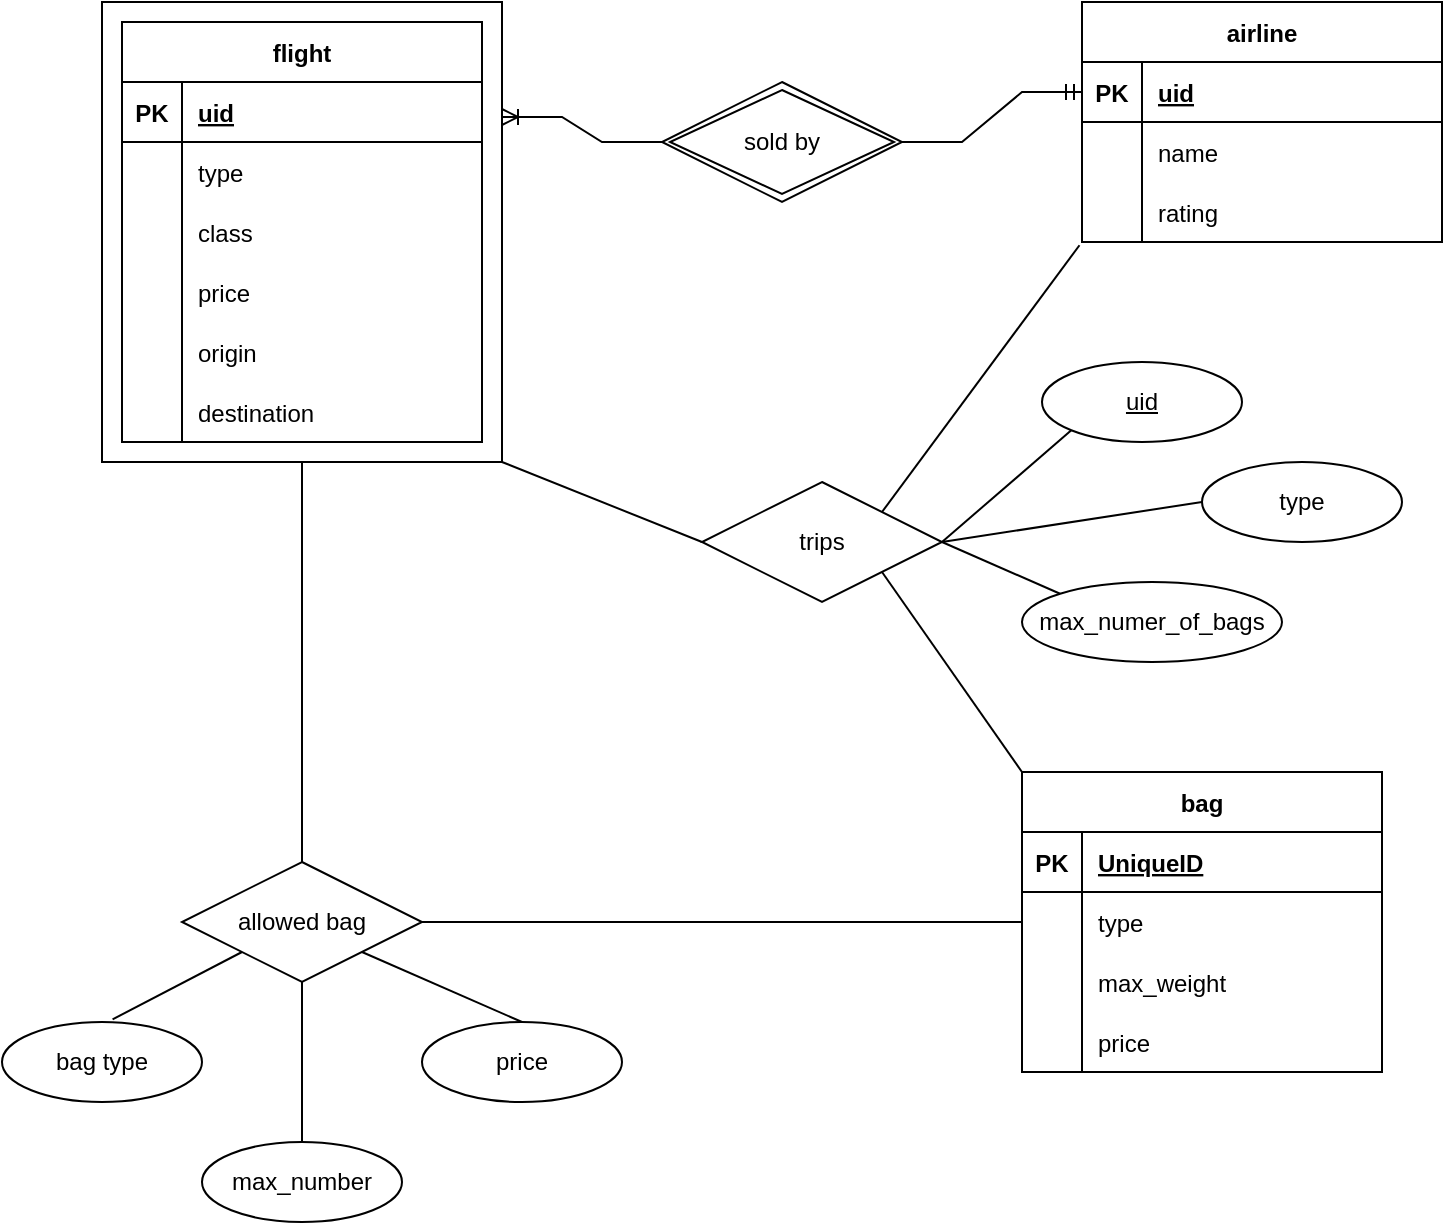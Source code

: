 <mxfile compressed="true" version="15.9.6" type="device" pages="5"><diagram name="Page-1" id="9f46799a-70d6-7492-0946-bef42562c5a5"><mxGraphModel dx="1496" dy="749" grid="1" gridSize="10" guides="1" tooltips="1" connect="1" arrows="1" fold="1" page="1" pageScale="1" pageWidth="1100" pageHeight="850" background="none" math="0" shadow="0"><root><mxCell id="0"/><mxCell id="1" parent="0"/><mxCell id="KbJrtiG_hlmmUjcaWNzN-33" value="" style="whiteSpace=wrap;html=1;align=center;" vertex="1" parent="1"><mxGeometry x="260" y="40" width="200" height="230" as="geometry"/></mxCell><mxCell id="KbJrtiG_hlmmUjcaWNzN-7" value="flight" style="shape=table;startSize=30;container=1;collapsible=1;childLayout=tableLayout;fixedRows=1;rowLines=0;fontStyle=1;align=center;resizeLast=1;" vertex="1" parent="1"><mxGeometry x="270" y="50" width="180" height="210" as="geometry"><mxRectangle x="40" y="40" width="60" height="30" as="alternateBounds"/></mxGeometry></mxCell><mxCell id="KbJrtiG_hlmmUjcaWNzN-8" value="" style="shape=partialRectangle;collapsible=0;dropTarget=0;pointerEvents=0;fillColor=none;top=0;left=0;bottom=1;right=0;points=[[0,0.5],[1,0.5]];portConstraint=eastwest;" vertex="1" parent="KbJrtiG_hlmmUjcaWNzN-7"><mxGeometry y="30" width="180" height="30" as="geometry"/></mxCell><mxCell id="KbJrtiG_hlmmUjcaWNzN-9" value="PK" style="shape=partialRectangle;connectable=0;fillColor=none;top=0;left=0;bottom=0;right=0;fontStyle=1;overflow=hidden;" vertex="1" parent="KbJrtiG_hlmmUjcaWNzN-8"><mxGeometry width="30" height="30" as="geometry"><mxRectangle width="30" height="30" as="alternateBounds"/></mxGeometry></mxCell><mxCell id="KbJrtiG_hlmmUjcaWNzN-10" value="uid" style="shape=partialRectangle;connectable=0;fillColor=none;top=0;left=0;bottom=0;right=0;align=left;spacingLeft=6;fontStyle=5;overflow=hidden;" vertex="1" parent="KbJrtiG_hlmmUjcaWNzN-8"><mxGeometry x="30" width="150" height="30" as="geometry"><mxRectangle width="150" height="30" as="alternateBounds"/></mxGeometry></mxCell><mxCell id="KbJrtiG_hlmmUjcaWNzN-11" value="" style="shape=partialRectangle;collapsible=0;dropTarget=0;pointerEvents=0;fillColor=none;top=0;left=0;bottom=0;right=0;points=[[0,0.5],[1,0.5]];portConstraint=eastwest;" vertex="1" parent="KbJrtiG_hlmmUjcaWNzN-7"><mxGeometry y="60" width="180" height="30" as="geometry"/></mxCell><mxCell id="KbJrtiG_hlmmUjcaWNzN-12" value="" style="shape=partialRectangle;connectable=0;fillColor=none;top=0;left=0;bottom=0;right=0;editable=1;overflow=hidden;" vertex="1" parent="KbJrtiG_hlmmUjcaWNzN-11"><mxGeometry width="30" height="30" as="geometry"><mxRectangle width="30" height="30" as="alternateBounds"/></mxGeometry></mxCell><mxCell id="KbJrtiG_hlmmUjcaWNzN-13" value="type" style="shape=partialRectangle;connectable=0;fillColor=none;top=0;left=0;bottom=0;right=0;align=left;spacingLeft=6;overflow=hidden;" vertex="1" parent="KbJrtiG_hlmmUjcaWNzN-11"><mxGeometry x="30" width="150" height="30" as="geometry"><mxRectangle width="150" height="30" as="alternateBounds"/></mxGeometry></mxCell><mxCell id="KbJrtiG_hlmmUjcaWNzN-14" value="" style="shape=partialRectangle;collapsible=0;dropTarget=0;pointerEvents=0;fillColor=none;top=0;left=0;bottom=0;right=0;points=[[0,0.5],[1,0.5]];portConstraint=eastwest;" vertex="1" parent="KbJrtiG_hlmmUjcaWNzN-7"><mxGeometry y="90" width="180" height="30" as="geometry"/></mxCell><mxCell id="KbJrtiG_hlmmUjcaWNzN-15" value="" style="shape=partialRectangle;connectable=0;fillColor=none;top=0;left=0;bottom=0;right=0;editable=1;overflow=hidden;" vertex="1" parent="KbJrtiG_hlmmUjcaWNzN-14"><mxGeometry width="30" height="30" as="geometry"><mxRectangle width="30" height="30" as="alternateBounds"/></mxGeometry></mxCell><mxCell id="KbJrtiG_hlmmUjcaWNzN-16" value="class" style="shape=partialRectangle;connectable=0;fillColor=none;top=0;left=0;bottom=0;right=0;align=left;spacingLeft=6;overflow=hidden;" vertex="1" parent="KbJrtiG_hlmmUjcaWNzN-14"><mxGeometry x="30" width="150" height="30" as="geometry"><mxRectangle width="150" height="30" as="alternateBounds"/></mxGeometry></mxCell><mxCell id="KbJrtiG_hlmmUjcaWNzN-17" value="" style="shape=partialRectangle;collapsible=0;dropTarget=0;pointerEvents=0;fillColor=none;top=0;left=0;bottom=0;right=0;points=[[0,0.5],[1,0.5]];portConstraint=eastwest;" vertex="1" parent="KbJrtiG_hlmmUjcaWNzN-7"><mxGeometry y="120" width="180" height="30" as="geometry"/></mxCell><mxCell id="KbJrtiG_hlmmUjcaWNzN-18" value="" style="shape=partialRectangle;connectable=0;fillColor=none;top=0;left=0;bottom=0;right=0;editable=1;overflow=hidden;" vertex="1" parent="KbJrtiG_hlmmUjcaWNzN-17"><mxGeometry width="30" height="30" as="geometry"><mxRectangle width="30" height="30" as="alternateBounds"/></mxGeometry></mxCell><mxCell id="KbJrtiG_hlmmUjcaWNzN-19" value="price" style="shape=partialRectangle;connectable=0;fillColor=none;top=0;left=0;bottom=0;right=0;align=left;spacingLeft=6;overflow=hidden;" vertex="1" parent="KbJrtiG_hlmmUjcaWNzN-17"><mxGeometry x="30" width="150" height="30" as="geometry"><mxRectangle width="150" height="30" as="alternateBounds"/></mxGeometry></mxCell><mxCell id="KbJrtiG_hlmmUjcaWNzN-49" value="" style="shape=partialRectangle;collapsible=0;dropTarget=0;pointerEvents=0;fillColor=none;top=0;left=0;bottom=0;right=0;points=[[0,0.5],[1,0.5]];portConstraint=eastwest;" vertex="1" parent="KbJrtiG_hlmmUjcaWNzN-7"><mxGeometry y="150" width="180" height="30" as="geometry"/></mxCell><mxCell id="KbJrtiG_hlmmUjcaWNzN-50" value="" style="shape=partialRectangle;connectable=0;fillColor=none;top=0;left=0;bottom=0;right=0;editable=1;overflow=hidden;" vertex="1" parent="KbJrtiG_hlmmUjcaWNzN-49"><mxGeometry width="30" height="30" as="geometry"><mxRectangle width="30" height="30" as="alternateBounds"/></mxGeometry></mxCell><mxCell id="KbJrtiG_hlmmUjcaWNzN-51" value="origin" style="shape=partialRectangle;connectable=0;fillColor=none;top=0;left=0;bottom=0;right=0;align=left;spacingLeft=6;overflow=hidden;" vertex="1" parent="KbJrtiG_hlmmUjcaWNzN-49"><mxGeometry x="30" width="150" height="30" as="geometry"><mxRectangle width="150" height="30" as="alternateBounds"/></mxGeometry></mxCell><mxCell id="KbJrtiG_hlmmUjcaWNzN-52" value="" style="shape=partialRectangle;collapsible=0;dropTarget=0;pointerEvents=0;fillColor=none;top=0;left=0;bottom=0;right=0;points=[[0,0.5],[1,0.5]];portConstraint=eastwest;" vertex="1" parent="KbJrtiG_hlmmUjcaWNzN-7"><mxGeometry y="180" width="180" height="30" as="geometry"/></mxCell><mxCell id="KbJrtiG_hlmmUjcaWNzN-53" value="" style="shape=partialRectangle;connectable=0;fillColor=none;top=0;left=0;bottom=0;right=0;editable=1;overflow=hidden;" vertex="1" parent="KbJrtiG_hlmmUjcaWNzN-52"><mxGeometry width="30" height="30" as="geometry"><mxRectangle width="30" height="30" as="alternateBounds"/></mxGeometry></mxCell><mxCell id="KbJrtiG_hlmmUjcaWNzN-54" value="destination" style="shape=partialRectangle;connectable=0;fillColor=none;top=0;left=0;bottom=0;right=0;align=left;spacingLeft=6;overflow=hidden;" vertex="1" parent="KbJrtiG_hlmmUjcaWNzN-52"><mxGeometry x="30" width="150" height="30" as="geometry"><mxRectangle width="150" height="30" as="alternateBounds"/></mxGeometry></mxCell><mxCell id="KbJrtiG_hlmmUjcaWNzN-20" value="airline" style="shape=table;startSize=30;container=1;collapsible=1;childLayout=tableLayout;fixedRows=1;rowLines=0;fontStyle=1;align=center;resizeLast=1;" vertex="1" parent="1"><mxGeometry x="750" y="40" width="180" height="120" as="geometry"/></mxCell><mxCell id="KbJrtiG_hlmmUjcaWNzN-21" value="" style="shape=partialRectangle;collapsible=0;dropTarget=0;pointerEvents=0;fillColor=none;top=0;left=0;bottom=1;right=0;points=[[0,0.5],[1,0.5]];portConstraint=eastwest;" vertex="1" parent="KbJrtiG_hlmmUjcaWNzN-20"><mxGeometry y="30" width="180" height="30" as="geometry"/></mxCell><mxCell id="KbJrtiG_hlmmUjcaWNzN-22" value="PK" style="shape=partialRectangle;connectable=0;fillColor=none;top=0;left=0;bottom=0;right=0;fontStyle=1;overflow=hidden;" vertex="1" parent="KbJrtiG_hlmmUjcaWNzN-21"><mxGeometry width="30" height="30" as="geometry"><mxRectangle width="30" height="30" as="alternateBounds"/></mxGeometry></mxCell><mxCell id="KbJrtiG_hlmmUjcaWNzN-23" value="uid" style="shape=partialRectangle;connectable=0;fillColor=none;top=0;left=0;bottom=0;right=0;align=left;spacingLeft=6;fontStyle=5;overflow=hidden;" vertex="1" parent="KbJrtiG_hlmmUjcaWNzN-21"><mxGeometry x="30" width="150" height="30" as="geometry"><mxRectangle width="150" height="30" as="alternateBounds"/></mxGeometry></mxCell><mxCell id="KbJrtiG_hlmmUjcaWNzN-24" value="" style="shape=partialRectangle;collapsible=0;dropTarget=0;pointerEvents=0;fillColor=none;top=0;left=0;bottom=0;right=0;points=[[0,0.5],[1,0.5]];portConstraint=eastwest;" vertex="1" parent="KbJrtiG_hlmmUjcaWNzN-20"><mxGeometry y="60" width="180" height="30" as="geometry"/></mxCell><mxCell id="KbJrtiG_hlmmUjcaWNzN-25" value="" style="shape=partialRectangle;connectable=0;fillColor=none;top=0;left=0;bottom=0;right=0;editable=1;overflow=hidden;" vertex="1" parent="KbJrtiG_hlmmUjcaWNzN-24"><mxGeometry width="30" height="30" as="geometry"><mxRectangle width="30" height="30" as="alternateBounds"/></mxGeometry></mxCell><mxCell id="KbJrtiG_hlmmUjcaWNzN-26" value="name" style="shape=partialRectangle;connectable=0;fillColor=none;top=0;left=0;bottom=0;right=0;align=left;spacingLeft=6;overflow=hidden;" vertex="1" parent="KbJrtiG_hlmmUjcaWNzN-24"><mxGeometry x="30" width="150" height="30" as="geometry"><mxRectangle width="150" height="30" as="alternateBounds"/></mxGeometry></mxCell><mxCell id="KbJrtiG_hlmmUjcaWNzN-27" value="" style="shape=partialRectangle;collapsible=0;dropTarget=0;pointerEvents=0;fillColor=none;top=0;left=0;bottom=0;right=0;points=[[0,0.5],[1,0.5]];portConstraint=eastwest;" vertex="1" parent="KbJrtiG_hlmmUjcaWNzN-20"><mxGeometry y="90" width="180" height="30" as="geometry"/></mxCell><mxCell id="KbJrtiG_hlmmUjcaWNzN-28" value="" style="shape=partialRectangle;connectable=0;fillColor=none;top=0;left=0;bottom=0;right=0;editable=1;overflow=hidden;" vertex="1" parent="KbJrtiG_hlmmUjcaWNzN-27"><mxGeometry width="30" height="30" as="geometry"><mxRectangle width="30" height="30" as="alternateBounds"/></mxGeometry></mxCell><mxCell id="KbJrtiG_hlmmUjcaWNzN-29" value="rating" style="shape=partialRectangle;connectable=0;fillColor=none;top=0;left=0;bottom=0;right=0;align=left;spacingLeft=6;overflow=hidden;" vertex="1" parent="KbJrtiG_hlmmUjcaWNzN-27"><mxGeometry x="30" width="150" height="30" as="geometry"><mxRectangle width="150" height="30" as="alternateBounds"/></mxGeometry></mxCell><mxCell id="KbJrtiG_hlmmUjcaWNzN-59" value="sold by" style="shape=rhombus;double=1;perimeter=rhombusPerimeter;whiteSpace=wrap;html=1;align=center;" vertex="1" parent="1"><mxGeometry x="540" y="80" width="120" height="60" as="geometry"/></mxCell><mxCell id="KbJrtiG_hlmmUjcaWNzN-61" value="" style="edgeStyle=entityRelationEdgeStyle;fontSize=12;html=1;endArrow=ERmandOne;rounded=0;exitX=1;exitY=0.5;exitDx=0;exitDy=0;" edge="1" parent="1" source="KbJrtiG_hlmmUjcaWNzN-59" target="KbJrtiG_hlmmUjcaWNzN-21"><mxGeometry width="100" height="100" relative="1" as="geometry"><mxPoint x="620" y="180" as="sourcePoint"/><mxPoint x="700" y="80" as="targetPoint"/></mxGeometry></mxCell><mxCell id="KbJrtiG_hlmmUjcaWNzN-63" value="bag" style="shape=table;startSize=30;container=1;collapsible=1;childLayout=tableLayout;fixedRows=1;rowLines=0;fontStyle=1;align=center;resizeLast=1;" vertex="1" parent="1"><mxGeometry x="720" y="425" width="180" height="150" as="geometry"/></mxCell><mxCell id="KbJrtiG_hlmmUjcaWNzN-64" value="" style="shape=partialRectangle;collapsible=0;dropTarget=0;pointerEvents=0;fillColor=none;top=0;left=0;bottom=1;right=0;points=[[0,0.5],[1,0.5]];portConstraint=eastwest;" vertex="1" parent="KbJrtiG_hlmmUjcaWNzN-63"><mxGeometry y="30" width="180" height="30" as="geometry"/></mxCell><mxCell id="KbJrtiG_hlmmUjcaWNzN-65" value="PK" style="shape=partialRectangle;connectable=0;fillColor=none;top=0;left=0;bottom=0;right=0;fontStyle=1;overflow=hidden;" vertex="1" parent="KbJrtiG_hlmmUjcaWNzN-64"><mxGeometry width="30" height="30" as="geometry"><mxRectangle width="30" height="30" as="alternateBounds"/></mxGeometry></mxCell><mxCell id="KbJrtiG_hlmmUjcaWNzN-66" value="UniqueID" style="shape=partialRectangle;connectable=0;fillColor=none;top=0;left=0;bottom=0;right=0;align=left;spacingLeft=6;fontStyle=5;overflow=hidden;" vertex="1" parent="KbJrtiG_hlmmUjcaWNzN-64"><mxGeometry x="30" width="150" height="30" as="geometry"><mxRectangle width="150" height="30" as="alternateBounds"/></mxGeometry></mxCell><mxCell id="KbJrtiG_hlmmUjcaWNzN-67" value="" style="shape=partialRectangle;collapsible=0;dropTarget=0;pointerEvents=0;fillColor=none;top=0;left=0;bottom=0;right=0;points=[[0,0.5],[1,0.5]];portConstraint=eastwest;" vertex="1" parent="KbJrtiG_hlmmUjcaWNzN-63"><mxGeometry y="60" width="180" height="30" as="geometry"/></mxCell><mxCell id="KbJrtiG_hlmmUjcaWNzN-68" value="" style="shape=partialRectangle;connectable=0;fillColor=none;top=0;left=0;bottom=0;right=0;editable=1;overflow=hidden;" vertex="1" parent="KbJrtiG_hlmmUjcaWNzN-67"><mxGeometry width="30" height="30" as="geometry"><mxRectangle width="30" height="30" as="alternateBounds"/></mxGeometry></mxCell><mxCell id="KbJrtiG_hlmmUjcaWNzN-69" value="type" style="shape=partialRectangle;connectable=0;fillColor=none;top=0;left=0;bottom=0;right=0;align=left;spacingLeft=6;overflow=hidden;" vertex="1" parent="KbJrtiG_hlmmUjcaWNzN-67"><mxGeometry x="30" width="150" height="30" as="geometry"><mxRectangle width="150" height="30" as="alternateBounds"/></mxGeometry></mxCell><mxCell id="KbJrtiG_hlmmUjcaWNzN-70" value="" style="shape=partialRectangle;collapsible=0;dropTarget=0;pointerEvents=0;fillColor=none;top=0;left=0;bottom=0;right=0;points=[[0,0.5],[1,0.5]];portConstraint=eastwest;" vertex="1" parent="KbJrtiG_hlmmUjcaWNzN-63"><mxGeometry y="90" width="180" height="30" as="geometry"/></mxCell><mxCell id="KbJrtiG_hlmmUjcaWNzN-71" value="" style="shape=partialRectangle;connectable=0;fillColor=none;top=0;left=0;bottom=0;right=0;editable=1;overflow=hidden;" vertex="1" parent="KbJrtiG_hlmmUjcaWNzN-70"><mxGeometry width="30" height="30" as="geometry"><mxRectangle width="30" height="30" as="alternateBounds"/></mxGeometry></mxCell><mxCell id="KbJrtiG_hlmmUjcaWNzN-72" value="max_weight" style="shape=partialRectangle;connectable=0;fillColor=none;top=0;left=0;bottom=0;right=0;align=left;spacingLeft=6;overflow=hidden;" vertex="1" parent="KbJrtiG_hlmmUjcaWNzN-70"><mxGeometry x="30" width="150" height="30" as="geometry"><mxRectangle width="150" height="30" as="alternateBounds"/></mxGeometry></mxCell><mxCell id="KbJrtiG_hlmmUjcaWNzN-73" value="" style="shape=partialRectangle;collapsible=0;dropTarget=0;pointerEvents=0;fillColor=none;top=0;left=0;bottom=0;right=0;points=[[0,0.5],[1,0.5]];portConstraint=eastwest;" vertex="1" parent="KbJrtiG_hlmmUjcaWNzN-63"><mxGeometry y="120" width="180" height="30" as="geometry"/></mxCell><mxCell id="KbJrtiG_hlmmUjcaWNzN-74" value="" style="shape=partialRectangle;connectable=0;fillColor=none;top=0;left=0;bottom=0;right=0;editable=1;overflow=hidden;" vertex="1" parent="KbJrtiG_hlmmUjcaWNzN-73"><mxGeometry width="30" height="30" as="geometry"><mxRectangle width="30" height="30" as="alternateBounds"/></mxGeometry></mxCell><mxCell id="KbJrtiG_hlmmUjcaWNzN-75" value="price" style="shape=partialRectangle;connectable=0;fillColor=none;top=0;left=0;bottom=0;right=0;align=left;spacingLeft=6;overflow=hidden;" vertex="1" parent="KbJrtiG_hlmmUjcaWNzN-73"><mxGeometry x="30" width="150" height="30" as="geometry"><mxRectangle width="150" height="30" as="alternateBounds"/></mxGeometry></mxCell><mxCell id="KbJrtiG_hlmmUjcaWNzN-76" value="allowed bag" style="shape=rhombus;perimeter=rhombusPerimeter;whiteSpace=wrap;html=1;align=center;" vertex="1" parent="1"><mxGeometry x="300" y="470" width="120" height="60" as="geometry"/></mxCell><mxCell id="KbJrtiG_hlmmUjcaWNzN-78" value="" style="endArrow=none;html=1;rounded=0;exitX=0.5;exitY=1;exitDx=0;exitDy=0;entryX=0.5;entryY=0;entryDx=0;entryDy=0;" edge="1" parent="1" source="KbJrtiG_hlmmUjcaWNzN-33" target="KbJrtiG_hlmmUjcaWNzN-76"><mxGeometry relative="1" as="geometry"><mxPoint x="480" y="280" as="sourcePoint"/><mxPoint x="640" y="280" as="targetPoint"/></mxGeometry></mxCell><mxCell id="KbJrtiG_hlmmUjcaWNzN-79" value="" style="endArrow=none;html=1;rounded=0;exitX=1;exitY=0.5;exitDx=0;exitDy=0;entryX=0;entryY=0.5;entryDx=0;entryDy=0;" edge="1" parent="1" source="KbJrtiG_hlmmUjcaWNzN-76" target="KbJrtiG_hlmmUjcaWNzN-67"><mxGeometry relative="1" as="geometry"><mxPoint x="480" y="340" as="sourcePoint"/><mxPoint x="580" y="415" as="targetPoint"/></mxGeometry></mxCell><mxCell id="KbJrtiG_hlmmUjcaWNzN-80" value="bag type" style="ellipse;whiteSpace=wrap;html=1;align=center;" vertex="1" parent="1"><mxGeometry x="210" y="550" width="100" height="40" as="geometry"/></mxCell><mxCell id="KbJrtiG_hlmmUjcaWNzN-81" value="max_number" style="ellipse;whiteSpace=wrap;html=1;align=center;" vertex="1" parent="1"><mxGeometry x="310" y="610" width="100" height="40" as="geometry"/></mxCell><mxCell id="KbJrtiG_hlmmUjcaWNzN-82" value="price" style="ellipse;whiteSpace=wrap;html=1;align=center;" vertex="1" parent="1"><mxGeometry x="420" y="550" width="100" height="40" as="geometry"/></mxCell><mxCell id="KbJrtiG_hlmmUjcaWNzN-83" value="" style="endArrow=none;html=1;rounded=0;exitX=0.553;exitY=-0.033;exitDx=0;exitDy=0;exitPerimeter=0;entryX=0;entryY=1;entryDx=0;entryDy=0;" edge="1" parent="1" source="KbJrtiG_hlmmUjcaWNzN-80" target="KbJrtiG_hlmmUjcaWNzN-76"><mxGeometry relative="1" as="geometry"><mxPoint x="480" y="480" as="sourcePoint"/><mxPoint x="640" y="480" as="targetPoint"/></mxGeometry></mxCell><mxCell id="KbJrtiG_hlmmUjcaWNzN-84" value="" style="endArrow=none;html=1;rounded=0;exitX=0.5;exitY=0;exitDx=0;exitDy=0;entryX=0.5;entryY=1;entryDx=0;entryDy=0;" edge="1" parent="1" source="KbJrtiG_hlmmUjcaWNzN-81" target="KbJrtiG_hlmmUjcaWNzN-76"><mxGeometry relative="1" as="geometry"><mxPoint x="265.3" y="508.68" as="sourcePoint"/><mxPoint x="340" y="440" as="targetPoint"/></mxGeometry></mxCell><mxCell id="KbJrtiG_hlmmUjcaWNzN-85" value="" style="endArrow=none;html=1;rounded=0;exitX=0.5;exitY=0;exitDx=0;exitDy=0;entryX=1;entryY=1;entryDx=0;entryDy=0;" edge="1" parent="1" source="KbJrtiG_hlmmUjcaWNzN-82" target="KbJrtiG_hlmmUjcaWNzN-76"><mxGeometry relative="1" as="geometry"><mxPoint x="275.3" y="518.68" as="sourcePoint"/><mxPoint x="350" y="450" as="targetPoint"/></mxGeometry></mxCell><mxCell id="KbJrtiG_hlmmUjcaWNzN-86" value="" style="edgeStyle=entityRelationEdgeStyle;fontSize=12;html=1;endArrow=ERoneToMany;rounded=0;entryX=1;entryY=0.25;entryDx=0;entryDy=0;" edge="1" parent="1" source="KbJrtiG_hlmmUjcaWNzN-59" target="KbJrtiG_hlmmUjcaWNzN-33"><mxGeometry width="100" height="100" relative="1" as="geometry"><mxPoint x="580" y="230" as="sourcePoint"/><mxPoint x="680" y="130" as="targetPoint"/></mxGeometry></mxCell><mxCell id="KbJrtiG_hlmmUjcaWNzN-87" value="trips" style="shape=rhombus;perimeter=rhombusPerimeter;whiteSpace=wrap;html=1;align=center;" vertex="1" parent="1"><mxGeometry x="560" y="280" width="120" height="60" as="geometry"/></mxCell><mxCell id="KbJrtiG_hlmmUjcaWNzN-88" value="" style="endArrow=none;html=1;rounded=0;exitX=1;exitY=1;exitDx=0;exitDy=0;entryX=0;entryY=0.5;entryDx=0;entryDy=0;" edge="1" parent="1" source="KbJrtiG_hlmmUjcaWNzN-33" target="KbJrtiG_hlmmUjcaWNzN-87"><mxGeometry relative="1" as="geometry"><mxPoint x="700" y="300" as="sourcePoint"/><mxPoint x="860" y="300" as="targetPoint"/></mxGeometry></mxCell><mxCell id="KbJrtiG_hlmmUjcaWNzN-89" value="" style="endArrow=none;html=1;rounded=0;exitX=-0.007;exitY=1.054;exitDx=0;exitDy=0;entryX=1;entryY=0;entryDx=0;entryDy=0;exitPerimeter=0;" edge="1" parent="1" source="KbJrtiG_hlmmUjcaWNzN-27" target="KbJrtiG_hlmmUjcaWNzN-87"><mxGeometry relative="1" as="geometry"><mxPoint x="470" y="280" as="sourcePoint"/><mxPoint x="550" y="320.0" as="targetPoint"/></mxGeometry></mxCell><mxCell id="KbJrtiG_hlmmUjcaWNzN-90" value="" style="endArrow=none;html=1;rounded=0;exitX=1;exitY=1;exitDx=0;exitDy=0;entryX=0;entryY=0;entryDx=0;entryDy=0;" edge="1" parent="1" source="KbJrtiG_hlmmUjcaWNzN-87" target="KbJrtiG_hlmmUjcaWNzN-63"><mxGeometry relative="1" as="geometry"><mxPoint x="480" y="290" as="sourcePoint"/><mxPoint x="560" y="330.0" as="targetPoint"/></mxGeometry></mxCell><mxCell id="KbJrtiG_hlmmUjcaWNzN-91" value="type" style="ellipse;whiteSpace=wrap;html=1;align=center;" vertex="1" parent="1"><mxGeometry x="810" y="270" width="100" height="40" as="geometry"/></mxCell><mxCell id="KbJrtiG_hlmmUjcaWNzN-92" value="uid" style="ellipse;whiteSpace=wrap;html=1;align=center;fontStyle=4;" vertex="1" parent="1"><mxGeometry x="730" y="220" width="100" height="40" as="geometry"/></mxCell><mxCell id="KbJrtiG_hlmmUjcaWNzN-95" value="max_numer_of_bags" style="ellipse;whiteSpace=wrap;html=1;align=center;" vertex="1" parent="1"><mxGeometry x="720" y="330" width="130" height="40" as="geometry"/></mxCell><mxCell id="KbJrtiG_hlmmUjcaWNzN-97" value="" style="endArrow=none;html=1;rounded=0;exitX=1;exitY=0.5;exitDx=0;exitDy=0;entryX=0;entryY=1;entryDx=0;entryDy=0;" edge="1" parent="1" source="KbJrtiG_hlmmUjcaWNzN-87" target="KbJrtiG_hlmmUjcaWNzN-92"><mxGeometry relative="1" as="geometry"><mxPoint x="690" y="350" as="sourcePoint"/><mxPoint x="850" y="350" as="targetPoint"/></mxGeometry></mxCell><mxCell id="KbJrtiG_hlmmUjcaWNzN-98" value="" style="endArrow=none;html=1;rounded=0;entryX=0;entryY=0.5;entryDx=0;entryDy=0;" edge="1" parent="1" target="KbJrtiG_hlmmUjcaWNzN-91"><mxGeometry relative="1" as="geometry"><mxPoint x="680" y="310" as="sourcePoint"/><mxPoint x="754.645" y="264.142" as="targetPoint"/></mxGeometry></mxCell><mxCell id="KbJrtiG_hlmmUjcaWNzN-99" value="" style="endArrow=none;html=1;rounded=0;entryX=0;entryY=0;entryDx=0;entryDy=0;" edge="1" parent="1" target="KbJrtiG_hlmmUjcaWNzN-95"><mxGeometry relative="1" as="geometry"><mxPoint x="680" y="310" as="sourcePoint"/><mxPoint x="764.645" y="274.142" as="targetPoint"/></mxGeometry></mxCell></root></mxGraphModel></diagram><diagram id="Tq1TvSgBHjJoYpoDU9Sz" name="q1"><mxGraphModel dx="1122" dy="562" grid="1" gridSize="10" guides="1" tooltips="1" connect="1" arrows="1" fold="1" page="1" pageScale="1" pageWidth="850" pageHeight="1100" math="0" shadow="0"><root><mxCell id="NgHyVNyXXMEZACNJKVxU-0"/><mxCell id="NgHyVNyXXMEZACNJKVxU-1" parent="NgHyVNyXXMEZACNJKVxU-0"/><mxCell id="xY_f4WRHV3qjcRoqj71L-0" value="" style="whiteSpace=wrap;html=1;align=center;" vertex="1" parent="NgHyVNyXXMEZACNJKVxU-1"><mxGeometry x="40" y="40" width="200" height="230" as="geometry"/></mxCell><mxCell id="xY_f4WRHV3qjcRoqj71L-1" value="flight" style="shape=table;startSize=30;container=1;collapsible=1;childLayout=tableLayout;fixedRows=1;rowLines=0;fontStyle=1;align=center;resizeLast=1;" vertex="1" parent="NgHyVNyXXMEZACNJKVxU-1"><mxGeometry x="50" y="50" width="180" height="210" as="geometry"><mxRectangle x="40" y="40" width="60" height="30" as="alternateBounds"/></mxGeometry></mxCell><mxCell id="xY_f4WRHV3qjcRoqj71L-2" value="" style="shape=partialRectangle;collapsible=0;dropTarget=0;pointerEvents=0;fillColor=none;top=0;left=0;bottom=1;right=0;points=[[0,0.5],[1,0.5]];portConstraint=eastwest;" vertex="1" parent="xY_f4WRHV3qjcRoqj71L-1"><mxGeometry y="30" width="180" height="30" as="geometry"/></mxCell><mxCell id="xY_f4WRHV3qjcRoqj71L-3" value="PK" style="shape=partialRectangle;connectable=0;fillColor=none;top=0;left=0;bottom=0;right=0;fontStyle=1;overflow=hidden;" vertex="1" parent="xY_f4WRHV3qjcRoqj71L-2"><mxGeometry width="30" height="30" as="geometry"><mxRectangle width="30" height="30" as="alternateBounds"/></mxGeometry></mxCell><mxCell id="xY_f4WRHV3qjcRoqj71L-4" value="uid" style="shape=partialRectangle;connectable=0;fillColor=none;top=0;left=0;bottom=0;right=0;align=left;spacingLeft=6;fontStyle=5;overflow=hidden;" vertex="1" parent="xY_f4WRHV3qjcRoqj71L-2"><mxGeometry x="30" width="150" height="30" as="geometry"><mxRectangle width="150" height="30" as="alternateBounds"/></mxGeometry></mxCell><mxCell id="xY_f4WRHV3qjcRoqj71L-14" value="" style="shape=partialRectangle;collapsible=0;dropTarget=0;pointerEvents=0;fillColor=none;top=0;left=0;bottom=0;right=0;points=[[0,0.5],[1,0.5]];portConstraint=eastwest;" vertex="1" parent="xY_f4WRHV3qjcRoqj71L-1"><mxGeometry y="60" width="180" height="30" as="geometry"/></mxCell><mxCell id="xY_f4WRHV3qjcRoqj71L-15" value="" style="shape=partialRectangle;connectable=0;fillColor=none;top=0;left=0;bottom=0;right=0;editable=1;overflow=hidden;" vertex="1" parent="xY_f4WRHV3qjcRoqj71L-14"><mxGeometry width="30" height="30" as="geometry"><mxRectangle width="30" height="30" as="alternateBounds"/></mxGeometry></mxCell><mxCell id="xY_f4WRHV3qjcRoqj71L-16" value="origin" style="shape=partialRectangle;connectable=0;fillColor=none;top=0;left=0;bottom=0;right=0;align=left;spacingLeft=6;overflow=hidden;" vertex="1" parent="xY_f4WRHV3qjcRoqj71L-14"><mxGeometry x="30" width="150" height="30" as="geometry"><mxRectangle width="150" height="30" as="alternateBounds"/></mxGeometry></mxCell><mxCell id="xY_f4WRHV3qjcRoqj71L-17" value="" style="shape=partialRectangle;collapsible=0;dropTarget=0;pointerEvents=0;fillColor=none;top=0;left=0;bottom=0;right=0;points=[[0,0.5],[1,0.5]];portConstraint=eastwest;" vertex="1" parent="xY_f4WRHV3qjcRoqj71L-1"><mxGeometry y="90" width="180" height="30" as="geometry"/></mxCell><mxCell id="xY_f4WRHV3qjcRoqj71L-18" value="" style="shape=partialRectangle;connectable=0;fillColor=none;top=0;left=0;bottom=0;right=0;editable=1;overflow=hidden;" vertex="1" parent="xY_f4WRHV3qjcRoqj71L-17"><mxGeometry width="30" height="30" as="geometry"><mxRectangle width="30" height="30" as="alternateBounds"/></mxGeometry></mxCell><mxCell id="xY_f4WRHV3qjcRoqj71L-19" value="destination" style="shape=partialRectangle;connectable=0;fillColor=none;top=0;left=0;bottom=0;right=0;align=left;spacingLeft=6;overflow=hidden;" vertex="1" parent="xY_f4WRHV3qjcRoqj71L-17"><mxGeometry x="30" width="150" height="30" as="geometry"><mxRectangle width="150" height="30" as="alternateBounds"/></mxGeometry></mxCell><mxCell id="xY_f4WRHV3qjcRoqj71L-5" value="" style="shape=partialRectangle;collapsible=0;dropTarget=0;pointerEvents=0;fillColor=none;top=0;left=0;bottom=0;right=0;points=[[0,0.5],[1,0.5]];portConstraint=eastwest;" vertex="1" parent="xY_f4WRHV3qjcRoqj71L-1"><mxGeometry y="120" width="180" height="30" as="geometry"/></mxCell><mxCell id="xY_f4WRHV3qjcRoqj71L-6" value="" style="shape=partialRectangle;connectable=0;fillColor=none;top=0;left=0;bottom=0;right=0;editable=1;overflow=hidden;" vertex="1" parent="xY_f4WRHV3qjcRoqj71L-5"><mxGeometry width="30" height="30" as="geometry"><mxRectangle width="30" height="30" as="alternateBounds"/></mxGeometry></mxCell><mxCell id="xY_f4WRHV3qjcRoqj71L-7" value="departure-date-time" style="shape=partialRectangle;connectable=0;fillColor=none;top=0;left=0;bottom=0;right=0;align=left;spacingLeft=6;overflow=hidden;" vertex="1" parent="xY_f4WRHV3qjcRoqj71L-5"><mxGeometry x="30" width="150" height="30" as="geometry"><mxRectangle width="150" height="30" as="alternateBounds"/></mxGeometry></mxCell><mxCell id="xY_f4WRHV3qjcRoqj71L-8" value="" style="shape=partialRectangle;collapsible=0;dropTarget=0;pointerEvents=0;fillColor=none;top=0;left=0;bottom=0;right=0;points=[[0,0.5],[1,0.5]];portConstraint=eastwest;" vertex="1" parent="xY_f4WRHV3qjcRoqj71L-1"><mxGeometry y="150" width="180" height="30" as="geometry"/></mxCell><mxCell id="xY_f4WRHV3qjcRoqj71L-9" value="" style="shape=partialRectangle;connectable=0;fillColor=none;top=0;left=0;bottom=0;right=0;editable=1;overflow=hidden;" vertex="1" parent="xY_f4WRHV3qjcRoqj71L-8"><mxGeometry width="30" height="30" as="geometry"><mxRectangle width="30" height="30" as="alternateBounds"/></mxGeometry></mxCell><mxCell id="xY_f4WRHV3qjcRoqj71L-10" value="arrival-date-time" style="shape=partialRectangle;connectable=0;fillColor=none;top=0;left=0;bottom=0;right=0;align=left;spacingLeft=6;overflow=hidden;" vertex="1" parent="xY_f4WRHV3qjcRoqj71L-8"><mxGeometry x="30" width="150" height="30" as="geometry"><mxRectangle width="150" height="30" as="alternateBounds"/></mxGeometry></mxCell><mxCell id="xY_f4WRHV3qjcRoqj71L-11" value="" style="shape=partialRectangle;collapsible=0;dropTarget=0;pointerEvents=0;fillColor=none;top=0;left=0;bottom=0;right=0;points=[[0,0.5],[1,0.5]];portConstraint=eastwest;" vertex="1" parent="xY_f4WRHV3qjcRoqj71L-1"><mxGeometry y="180" width="180" height="30" as="geometry"/></mxCell><mxCell id="xY_f4WRHV3qjcRoqj71L-12" value="" style="shape=partialRectangle;connectable=0;fillColor=none;top=0;left=0;bottom=0;right=0;editable=1;overflow=hidden;" vertex="1" parent="xY_f4WRHV3qjcRoqj71L-11"><mxGeometry width="30" height="30" as="geometry"><mxRectangle width="30" height="30" as="alternateBounds"/></mxGeometry></mxCell><mxCell id="xY_f4WRHV3qjcRoqj71L-13" value="duration" style="shape=partialRectangle;connectable=0;fillColor=none;top=0;left=0;bottom=0;right=0;align=left;spacingLeft=6;overflow=hidden;" vertex="1" parent="xY_f4WRHV3qjcRoqj71L-11"><mxGeometry x="30" width="150" height="30" as="geometry"><mxRectangle width="150" height="30" as="alternateBounds"/></mxGeometry></mxCell><mxCell id="TJpUcZvfMG5Lw6-WF653-0" value="airline" style="shape=table;startSize=30;container=1;collapsible=1;childLayout=tableLayout;fixedRows=1;rowLines=0;fontStyle=1;align=center;resizeLast=1;" vertex="1" parent="NgHyVNyXXMEZACNJKVxU-1"><mxGeometry x="620" y="50" width="180" height="120" as="geometry"/></mxCell><mxCell id="TJpUcZvfMG5Lw6-WF653-1" value="" style="shape=partialRectangle;collapsible=0;dropTarget=0;pointerEvents=0;fillColor=none;top=0;left=0;bottom=1;right=0;points=[[0,0.5],[1,0.5]];portConstraint=eastwest;" vertex="1" parent="TJpUcZvfMG5Lw6-WF653-0"><mxGeometry y="30" width="180" height="30" as="geometry"/></mxCell><mxCell id="TJpUcZvfMG5Lw6-WF653-2" value="PK" style="shape=partialRectangle;connectable=0;fillColor=none;top=0;left=0;bottom=0;right=0;fontStyle=1;overflow=hidden;" vertex="1" parent="TJpUcZvfMG5Lw6-WF653-1"><mxGeometry width="30" height="30" as="geometry"><mxRectangle width="30" height="30" as="alternateBounds"/></mxGeometry></mxCell><mxCell id="TJpUcZvfMG5Lw6-WF653-3" value="uid" style="shape=partialRectangle;connectable=0;fillColor=none;top=0;left=0;bottom=0;right=0;align=left;spacingLeft=6;fontStyle=5;overflow=hidden;" vertex="1" parent="TJpUcZvfMG5Lw6-WF653-1"><mxGeometry x="30" width="150" height="30" as="geometry"><mxRectangle width="150" height="30" as="alternateBounds"/></mxGeometry></mxCell><mxCell id="TJpUcZvfMG5Lw6-WF653-4" value="" style="shape=partialRectangle;collapsible=0;dropTarget=0;pointerEvents=0;fillColor=none;top=0;left=0;bottom=0;right=0;points=[[0,0.5],[1,0.5]];portConstraint=eastwest;" vertex="1" parent="TJpUcZvfMG5Lw6-WF653-0"><mxGeometry y="60" width="180" height="30" as="geometry"/></mxCell><mxCell id="TJpUcZvfMG5Lw6-WF653-5" value="" style="shape=partialRectangle;connectable=0;fillColor=none;top=0;left=0;bottom=0;right=0;editable=1;overflow=hidden;" vertex="1" parent="TJpUcZvfMG5Lw6-WF653-4"><mxGeometry width="30" height="30" as="geometry"><mxRectangle width="30" height="30" as="alternateBounds"/></mxGeometry></mxCell><mxCell id="TJpUcZvfMG5Lw6-WF653-6" value="name" style="shape=partialRectangle;connectable=0;fillColor=none;top=0;left=0;bottom=0;right=0;align=left;spacingLeft=6;overflow=hidden;" vertex="1" parent="TJpUcZvfMG5Lw6-WF653-4"><mxGeometry x="30" width="150" height="30" as="geometry"><mxRectangle width="150" height="30" as="alternateBounds"/></mxGeometry></mxCell><mxCell id="TJpUcZvfMG5Lw6-WF653-7" value="" style="shape=partialRectangle;collapsible=0;dropTarget=0;pointerEvents=0;fillColor=none;top=0;left=0;bottom=0;right=0;points=[[0,0.5],[1,0.5]];portConstraint=eastwest;" vertex="1" parent="TJpUcZvfMG5Lw6-WF653-0"><mxGeometry y="90" width="180" height="30" as="geometry"/></mxCell><mxCell id="TJpUcZvfMG5Lw6-WF653-8" value="" style="shape=partialRectangle;connectable=0;fillColor=none;top=0;left=0;bottom=0;right=0;editable=1;overflow=hidden;" vertex="1" parent="TJpUcZvfMG5Lw6-WF653-7"><mxGeometry width="30" height="30" as="geometry"><mxRectangle width="30" height="30" as="alternateBounds"/></mxGeometry></mxCell><mxCell id="TJpUcZvfMG5Lw6-WF653-9" value="rating" style="shape=partialRectangle;connectable=0;fillColor=none;top=0;left=0;bottom=0;right=0;align=left;spacingLeft=6;overflow=hidden;" vertex="1" parent="TJpUcZvfMG5Lw6-WF653-7"><mxGeometry x="30" width="150" height="30" as="geometry"><mxRectangle width="150" height="30" as="alternateBounds"/></mxGeometry></mxCell><mxCell id="TJpUcZvfMG5Lw6-WF653-10" value="sold by" style="shape=rhombus;double=1;perimeter=rhombusPerimeter;whiteSpace=wrap;html=1;align=center;" vertex="1" parent="NgHyVNyXXMEZACNJKVxU-1"><mxGeometry x="370" y="65" width="120" height="60" as="geometry"/></mxCell><mxCell id="AQWuAllMuQK2KGBgUI7G-0" value="bag" style="shape=table;startSize=30;container=1;collapsible=1;childLayout=tableLayout;fixedRows=1;rowLines=0;fontStyle=1;align=center;resizeLast=1;" vertex="1" parent="NgHyVNyXXMEZACNJKVxU-1"><mxGeometry x="480" y="440" width="180" height="150" as="geometry"/></mxCell><mxCell id="AQWuAllMuQK2KGBgUI7G-1" value="" style="shape=partialRectangle;collapsible=0;dropTarget=0;pointerEvents=0;fillColor=none;top=0;left=0;bottom=1;right=0;points=[[0,0.5],[1,0.5]];portConstraint=eastwest;" vertex="1" parent="AQWuAllMuQK2KGBgUI7G-0"><mxGeometry y="30" width="180" height="30" as="geometry"/></mxCell><mxCell id="AQWuAllMuQK2KGBgUI7G-2" value="PK" style="shape=partialRectangle;connectable=0;fillColor=none;top=0;left=0;bottom=0;right=0;fontStyle=1;overflow=hidden;" vertex="1" parent="AQWuAllMuQK2KGBgUI7G-1"><mxGeometry width="30" height="30" as="geometry"><mxRectangle width="30" height="30" as="alternateBounds"/></mxGeometry></mxCell><mxCell id="AQWuAllMuQK2KGBgUI7G-3" value="UniqueID" style="shape=partialRectangle;connectable=0;fillColor=none;top=0;left=0;bottom=0;right=0;align=left;spacingLeft=6;fontStyle=5;overflow=hidden;" vertex="1" parent="AQWuAllMuQK2KGBgUI7G-1"><mxGeometry x="30" width="150" height="30" as="geometry"><mxRectangle width="150" height="30" as="alternateBounds"/></mxGeometry></mxCell><mxCell id="AQWuAllMuQK2KGBgUI7G-4" value="" style="shape=partialRectangle;collapsible=0;dropTarget=0;pointerEvents=0;fillColor=none;top=0;left=0;bottom=0;right=0;points=[[0,0.5],[1,0.5]];portConstraint=eastwest;" vertex="1" parent="AQWuAllMuQK2KGBgUI7G-0"><mxGeometry y="60" width="180" height="30" as="geometry"/></mxCell><mxCell id="AQWuAllMuQK2KGBgUI7G-5" value="" style="shape=partialRectangle;connectable=0;fillColor=none;top=0;left=0;bottom=0;right=0;editable=1;overflow=hidden;" vertex="1" parent="AQWuAllMuQK2KGBgUI7G-4"><mxGeometry width="30" height="30" as="geometry"><mxRectangle width="30" height="30" as="alternateBounds"/></mxGeometry></mxCell><mxCell id="AQWuAllMuQK2KGBgUI7G-6" value="type" style="shape=partialRectangle;connectable=0;fillColor=none;top=0;left=0;bottom=0;right=0;align=left;spacingLeft=6;overflow=hidden;" vertex="1" parent="AQWuAllMuQK2KGBgUI7G-4"><mxGeometry x="30" width="150" height="30" as="geometry"><mxRectangle width="150" height="30" as="alternateBounds"/></mxGeometry></mxCell><mxCell id="AQWuAllMuQK2KGBgUI7G-7" value="" style="shape=partialRectangle;collapsible=0;dropTarget=0;pointerEvents=0;fillColor=none;top=0;left=0;bottom=0;right=0;points=[[0,0.5],[1,0.5]];portConstraint=eastwest;" vertex="1" parent="AQWuAllMuQK2KGBgUI7G-0"><mxGeometry y="90" width="180" height="30" as="geometry"/></mxCell><mxCell id="AQWuAllMuQK2KGBgUI7G-8" value="" style="shape=partialRectangle;connectable=0;fillColor=none;top=0;left=0;bottom=0;right=0;editable=1;overflow=hidden;" vertex="1" parent="AQWuAllMuQK2KGBgUI7G-7"><mxGeometry width="30" height="30" as="geometry"><mxRectangle width="30" height="30" as="alternateBounds"/></mxGeometry></mxCell><mxCell id="AQWuAllMuQK2KGBgUI7G-9" value="max_weight" style="shape=partialRectangle;connectable=0;fillColor=none;top=0;left=0;bottom=0;right=0;align=left;spacingLeft=6;overflow=hidden;" vertex="1" parent="AQWuAllMuQK2KGBgUI7G-7"><mxGeometry x="30" width="150" height="30" as="geometry"><mxRectangle width="150" height="30" as="alternateBounds"/></mxGeometry></mxCell><mxCell id="AQWuAllMuQK2KGBgUI7G-10" value="" style="shape=partialRectangle;collapsible=0;dropTarget=0;pointerEvents=0;fillColor=none;top=0;left=0;bottom=0;right=0;points=[[0,0.5],[1,0.5]];portConstraint=eastwest;" vertex="1" parent="AQWuAllMuQK2KGBgUI7G-0"><mxGeometry y="120" width="180" height="30" as="geometry"/></mxCell><mxCell id="AQWuAllMuQK2KGBgUI7G-11" value="" style="shape=partialRectangle;connectable=0;fillColor=none;top=0;left=0;bottom=0;right=0;editable=1;overflow=hidden;" vertex="1" parent="AQWuAllMuQK2KGBgUI7G-10"><mxGeometry width="30" height="30" as="geometry"><mxRectangle width="30" height="30" as="alternateBounds"/></mxGeometry></mxCell><mxCell id="AQWuAllMuQK2KGBgUI7G-12" value="price" style="shape=partialRectangle;connectable=0;fillColor=none;top=0;left=0;bottom=0;right=0;align=left;spacingLeft=6;overflow=hidden;" vertex="1" parent="AQWuAllMuQK2KGBgUI7G-10"><mxGeometry x="30" width="150" height="30" as="geometry"><mxRectangle width="150" height="30" as="alternateBounds"/></mxGeometry></mxCell><mxCell id="Y8hVyP96fInrv1aOwFlh-0" value="" style="edgeStyle=entityRelationEdgeStyle;fontSize=12;html=1;endArrow=ERoneToMany;rounded=0;exitX=0;exitY=0.5;exitDx=0;exitDy=0;entryX=1;entryY=0.25;entryDx=0;entryDy=0;" edge="1" parent="NgHyVNyXXMEZACNJKVxU-1" source="TJpUcZvfMG5Lw6-WF653-10" target="xY_f4WRHV3qjcRoqj71L-0"><mxGeometry width="100" height="100" relative="1" as="geometry"><mxPoint x="540.0" y="110" as="sourcePoint"/><mxPoint x="330" y="103" as="targetPoint"/></mxGeometry></mxCell><mxCell id="mIyn1UCG6rmJomd_3mZD-0" value="" style="edgeStyle=entityRelationEdgeStyle;fontSize=12;html=1;endArrow=ERmandOne;rounded=0;exitX=1;exitY=0.5;exitDx=0;exitDy=0;entryX=0;entryY=0.5;entryDx=0;entryDy=0;" edge="1" parent="NgHyVNyXXMEZACNJKVxU-1" source="TJpUcZvfMG5Lw6-WF653-10" target="TJpUcZvfMG5Lw6-WF653-1"><mxGeometry width="100" height="100" relative="1" as="geometry"><mxPoint x="660.0" y="110" as="sourcePoint"/><mxPoint x="750.0" y="85" as="targetPoint"/></mxGeometry></mxCell><mxCell id="mIyn1UCG6rmJomd_3mZD-1" value="one-way" style="shape=rhombus;perimeter=rhombusPerimeter;whiteSpace=wrap;html=1;align=center;" vertex="1" parent="NgHyVNyXXMEZACNJKVxU-1"><mxGeometry x="380" y="200" width="120" height="60" as="geometry"/></mxCell><mxCell id="R0Uyt-XDAtUNyOiBsEoS-0" value="allowed bag" style="shape=rhombus;perimeter=rhombusPerimeter;whiteSpace=wrap;html=1;align=center;" vertex="1" parent="NgHyVNyXXMEZACNJKVxU-1"><mxGeometry x="60" y="515" width="120" height="60" as="geometry"/></mxCell><mxCell id="YKCSjCeJUeLVKqWuJOX8-0" value="price" style="ellipse;whiteSpace=wrap;html=1;align=center;" vertex="1" parent="NgHyVNyXXMEZACNJKVxU-1"><mxGeometry x="140" y="590" width="100" height="40" as="geometry"/></mxCell><mxCell id="YKCSjCeJUeLVKqWuJOX8-1" value="max_number" style="ellipse;whiteSpace=wrap;html=1;align=center;" vertex="1" parent="NgHyVNyXXMEZACNJKVxU-1"><mxGeometry x="70" y="630" width="100" height="40" as="geometry"/></mxCell><mxCell id="YKCSjCeJUeLVKqWuJOX8-2" value="bag_type" style="ellipse;whiteSpace=wrap;html=1;align=center;" vertex="1" parent="NgHyVNyXXMEZACNJKVxU-1"><mxGeometry x="10" y="590" width="100" height="40" as="geometry"/></mxCell><mxCell id="Csg6YrE_oAB20VuWeIJ6-0" value="" style="endArrow=none;html=1;rounded=0;exitX=0.5;exitY=0;exitDx=0;exitDy=0;entryX=0;entryY=1;entryDx=0;entryDy=0;" edge="1" parent="NgHyVNyXXMEZACNJKVxU-1" source="YKCSjCeJUeLVKqWuJOX8-2" target="R0Uyt-XDAtUNyOiBsEoS-0"><mxGeometry relative="1" as="geometry"><mxPoint x="270" y="510" as="sourcePoint"/><mxPoint x="430" y="510" as="targetPoint"/></mxGeometry></mxCell><mxCell id="Csg6YrE_oAB20VuWeIJ6-1" value="" style="endArrow=none;html=1;rounded=0;exitX=0.5;exitY=0;exitDx=0;exitDy=0;entryX=0.5;entryY=1;entryDx=0;entryDy=0;" edge="1" parent="NgHyVNyXXMEZACNJKVxU-1" source="YKCSjCeJUeLVKqWuJOX8-1" target="R0Uyt-XDAtUNyOiBsEoS-0"><mxGeometry relative="1" as="geometry"><mxPoint x="100" y="610" as="sourcePoint"/><mxPoint x="100" y="575" as="targetPoint"/></mxGeometry></mxCell><mxCell id="Csg6YrE_oAB20VuWeIJ6-2" value="" style="endArrow=none;html=1;rounded=0;exitX=0.5;exitY=0;exitDx=0;exitDy=0;entryX=1;entryY=1;entryDx=0;entryDy=0;" edge="1" parent="NgHyVNyXXMEZACNJKVxU-1" source="YKCSjCeJUeLVKqWuJOX8-0" target="R0Uyt-XDAtUNyOiBsEoS-0"><mxGeometry relative="1" as="geometry"><mxPoint x="110" y="620" as="sourcePoint"/><mxPoint x="110" y="585" as="targetPoint"/></mxGeometry></mxCell><mxCell id="Csg6YrE_oAB20VuWeIJ6-3" value="" style="endArrow=none;html=1;rounded=0;exitX=0.389;exitY=1.009;exitDx=0;exitDy=0;exitPerimeter=0;" edge="1" parent="NgHyVNyXXMEZACNJKVxU-1" source="xY_f4WRHV3qjcRoqj71L-0" target="R0Uyt-XDAtUNyOiBsEoS-0"><mxGeometry relative="1" as="geometry"><mxPoint x="270" y="440" as="sourcePoint"/><mxPoint x="430" y="440" as="targetPoint"/></mxGeometry></mxCell><mxCell id="Csg6YrE_oAB20VuWeIJ6-5" value="round-trip" style="shape=rhombus;perimeter=rhombusPerimeter;whiteSpace=wrap;html=1;align=center;" vertex="1" parent="NgHyVNyXXMEZACNJKVxU-1"><mxGeometry x="380" y="320" width="120" height="60" as="geometry"/></mxCell><mxCell id="EhiBlUHJtwHbBkTFDGWI-0" value="" style="endArrow=none;html=1;rounded=0;exitX=1;exitY=0.5;exitDx=0;exitDy=0;entryX=0;entryY=0.5;entryDx=0;entryDy=0;" edge="1" parent="NgHyVNyXXMEZACNJKVxU-1" source="R0Uyt-XDAtUNyOiBsEoS-0" target="AQWuAllMuQK2KGBgUI7G-7"><mxGeometry relative="1" as="geometry"><mxPoint x="420" y="500" as="sourcePoint"/><mxPoint x="470" y="550" as="targetPoint"/></mxGeometry></mxCell></root></mxGraphModel></diagram><diagram name="Part1" id="a3yjqbRHGx8CXscOQdY9"><mxGraphModel dx="1170" dy="586" grid="1" gridSize="10" guides="1" tooltips="1" connect="1" arrows="1" fold="1" page="1" pageScale="1" pageWidth="1100" pageHeight="850" math="0" shadow="0"><root><mxCell id="X1plCojgqUYv4Dh6dWz0-0"/><mxCell id="X1plCojgqUYv4Dh6dWz0-1" parent="X1plCojgqUYv4Dh6dWz0-0"/><mxCell id="X1plCojgqUYv4Dh6dWz0-31" value="trip" style="shape=table;startSize=30;container=1;collapsible=1;childLayout=tableLayout;fixedRows=1;rowLines=0;fontStyle=1;align=center;resizeLast=1;" vertex="1" parent="X1plCojgqUYv4Dh6dWz0-1"><mxGeometry x="430" y="260" width="180" height="120" as="geometry"/></mxCell><mxCell id="X1plCojgqUYv4Dh6dWz0-32" value="" style="shape=partialRectangle;collapsible=0;dropTarget=0;pointerEvents=0;fillColor=none;top=0;left=0;bottom=1;right=0;points=[[0,0.5],[1,0.5]];portConstraint=eastwest;" vertex="1" parent="X1plCojgqUYv4Dh6dWz0-31"><mxGeometry y="30" width="180" height="30" as="geometry"/></mxCell><mxCell id="X1plCojgqUYv4Dh6dWz0-33" value="PK" style="shape=partialRectangle;connectable=0;fillColor=none;top=0;left=0;bottom=0;right=0;fontStyle=1;overflow=hidden;" vertex="1" parent="X1plCojgqUYv4Dh6dWz0-32"><mxGeometry width="30" height="30" as="geometry"><mxRectangle width="30" height="30" as="alternateBounds"/></mxGeometry></mxCell><mxCell id="X1plCojgqUYv4Dh6dWz0-34" value="uid" style="shape=partialRectangle;connectable=0;fillColor=none;top=0;left=0;bottom=0;right=0;align=left;spacingLeft=6;fontStyle=5;overflow=hidden;" vertex="1" parent="X1plCojgqUYv4Dh6dWz0-32"><mxGeometry x="30" width="150" height="30" as="geometry"><mxRectangle width="150" height="30" as="alternateBounds"/></mxGeometry></mxCell><mxCell id="X1plCojgqUYv4Dh6dWz0-35" value="" style="shape=partialRectangle;collapsible=0;dropTarget=0;pointerEvents=0;fillColor=none;top=0;left=0;bottom=0;right=0;points=[[0,0.5],[1,0.5]];portConstraint=eastwest;" vertex="1" parent="X1plCojgqUYv4Dh6dWz0-31"><mxGeometry y="60" width="180" height="30" as="geometry"/></mxCell><mxCell id="X1plCojgqUYv4Dh6dWz0-36" value="" style="shape=partialRectangle;connectable=0;fillColor=none;top=0;left=0;bottom=0;right=0;editable=1;overflow=hidden;" vertex="1" parent="X1plCojgqUYv4Dh6dWz0-35"><mxGeometry width="30" height="30" as="geometry"><mxRectangle width="30" height="30" as="alternateBounds"/></mxGeometry></mxCell><mxCell id="X1plCojgqUYv4Dh6dWz0-37" value="class" style="shape=partialRectangle;connectable=0;fillColor=none;top=0;left=0;bottom=0;right=0;align=left;spacingLeft=6;overflow=hidden;" vertex="1" parent="X1plCojgqUYv4Dh6dWz0-35"><mxGeometry x="30" width="150" height="30" as="geometry"><mxRectangle width="150" height="30" as="alternateBounds"/></mxGeometry></mxCell><mxCell id="X1plCojgqUYv4Dh6dWz0-38" value="" style="shape=partialRectangle;collapsible=0;dropTarget=0;pointerEvents=0;fillColor=none;top=0;left=0;bottom=0;right=0;points=[[0,0.5],[1,0.5]];portConstraint=eastwest;" vertex="1" parent="X1plCojgqUYv4Dh6dWz0-31"><mxGeometry y="90" width="180" height="30" as="geometry"/></mxCell><mxCell id="X1plCojgqUYv4Dh6dWz0-39" value="" style="shape=partialRectangle;connectable=0;fillColor=none;top=0;left=0;bottom=0;right=0;editable=1;overflow=hidden;" vertex="1" parent="X1plCojgqUYv4Dh6dWz0-38"><mxGeometry width="30" height="30" as="geometry"><mxRectangle width="30" height="30" as="alternateBounds"/></mxGeometry></mxCell><mxCell id="X1plCojgqUYv4Dh6dWz0-40" value="price" style="shape=partialRectangle;connectable=0;fillColor=none;top=0;left=0;bottom=0;right=0;align=left;spacingLeft=6;overflow=hidden;" vertex="1" parent="X1plCojgqUYv4Dh6dWz0-38"><mxGeometry x="30" width="150" height="30" as="geometry"><mxRectangle width="150" height="30" as="alternateBounds"/></mxGeometry></mxCell><mxCell id="uADyHVWCWQisVkfP1Cae-9" value="airline" style="shape=table;startSize=30;container=1;collapsible=1;childLayout=tableLayout;fixedRows=1;rowLines=0;fontStyle=1;align=center;resizeLast=1;" vertex="1" parent="X1plCojgqUYv4Dh6dWz0-1"><mxGeometry x="80" y="370" width="180" height="120" as="geometry"/></mxCell><mxCell id="uADyHVWCWQisVkfP1Cae-10" value="" style="shape=partialRectangle;collapsible=0;dropTarget=0;pointerEvents=0;fillColor=none;top=0;left=0;bottom=1;right=0;points=[[0,0.5],[1,0.5]];portConstraint=eastwest;" vertex="1" parent="uADyHVWCWQisVkfP1Cae-9"><mxGeometry y="30" width="180" height="30" as="geometry"/></mxCell><mxCell id="uADyHVWCWQisVkfP1Cae-11" value="PK" style="shape=partialRectangle;connectable=0;fillColor=none;top=0;left=0;bottom=0;right=0;fontStyle=1;overflow=hidden;" vertex="1" parent="uADyHVWCWQisVkfP1Cae-10"><mxGeometry width="30" height="30" as="geometry"><mxRectangle width="30" height="30" as="alternateBounds"/></mxGeometry></mxCell><mxCell id="uADyHVWCWQisVkfP1Cae-12" value="UniqueID" style="shape=partialRectangle;connectable=0;fillColor=none;top=0;left=0;bottom=0;right=0;align=left;spacingLeft=6;fontStyle=5;overflow=hidden;" vertex="1" parent="uADyHVWCWQisVkfP1Cae-10"><mxGeometry x="30" width="150" height="30" as="geometry"><mxRectangle width="150" height="30" as="alternateBounds"/></mxGeometry></mxCell><mxCell id="uADyHVWCWQisVkfP1Cae-13" value="" style="shape=partialRectangle;collapsible=0;dropTarget=0;pointerEvents=0;fillColor=none;top=0;left=0;bottom=0;right=0;points=[[0,0.5],[1,0.5]];portConstraint=eastwest;" vertex="1" parent="uADyHVWCWQisVkfP1Cae-9"><mxGeometry y="60" width="180" height="30" as="geometry"/></mxCell><mxCell id="uADyHVWCWQisVkfP1Cae-14" value="" style="shape=partialRectangle;connectable=0;fillColor=none;top=0;left=0;bottom=0;right=0;editable=1;overflow=hidden;" vertex="1" parent="uADyHVWCWQisVkfP1Cae-13"><mxGeometry width="30" height="30" as="geometry"><mxRectangle width="30" height="30" as="alternateBounds"/></mxGeometry></mxCell><mxCell id="uADyHVWCWQisVkfP1Cae-15" value="name" style="shape=partialRectangle;connectable=0;fillColor=none;top=0;left=0;bottom=0;right=0;align=left;spacingLeft=6;overflow=hidden;" vertex="1" parent="uADyHVWCWQisVkfP1Cae-13"><mxGeometry x="30" width="150" height="30" as="geometry"><mxRectangle width="150" height="30" as="alternateBounds"/></mxGeometry></mxCell><mxCell id="uADyHVWCWQisVkfP1Cae-16" value="" style="shape=partialRectangle;collapsible=0;dropTarget=0;pointerEvents=0;fillColor=none;top=0;left=0;bottom=0;right=0;points=[[0,0.5],[1,0.5]];portConstraint=eastwest;" vertex="1" parent="uADyHVWCWQisVkfP1Cae-9"><mxGeometry y="90" width="180" height="30" as="geometry"/></mxCell><mxCell id="uADyHVWCWQisVkfP1Cae-17" value="" style="shape=partialRectangle;connectable=0;fillColor=none;top=0;left=0;bottom=0;right=0;editable=1;overflow=hidden;" vertex="1" parent="uADyHVWCWQisVkfP1Cae-16"><mxGeometry width="30" height="30" as="geometry"><mxRectangle width="30" height="30" as="alternateBounds"/></mxGeometry></mxCell><mxCell id="uADyHVWCWQisVkfP1Cae-18" value="rating" style="shape=partialRectangle;connectable=0;fillColor=none;top=0;left=0;bottom=0;right=0;align=left;spacingLeft=6;overflow=hidden;" vertex="1" parent="uADyHVWCWQisVkfP1Cae-16"><mxGeometry x="30" width="150" height="30" as="geometry"><mxRectangle width="150" height="30" as="alternateBounds"/></mxGeometry></mxCell><mxCell id="_UydfUgDMt5ZcfIp-6J2-0" value="flight" style="shape=table;startSize=30;container=1;collapsible=1;childLayout=tableLayout;fixedRows=1;rowLines=0;fontStyle=1;align=center;resizeLast=1;" vertex="1" parent="X1plCojgqUYv4Dh6dWz0-1"><mxGeometry x="80" y="80" width="180" height="180" as="geometry"/></mxCell><mxCell id="_UydfUgDMt5ZcfIp-6J2-1" value="" style="shape=partialRectangle;collapsible=0;dropTarget=0;pointerEvents=0;fillColor=none;top=0;left=0;bottom=1;right=0;points=[[0,0.5],[1,0.5]];portConstraint=eastwest;" vertex="1" parent="_UydfUgDMt5ZcfIp-6J2-0"><mxGeometry y="30" width="180" height="30" as="geometry"/></mxCell><mxCell id="_UydfUgDMt5ZcfIp-6J2-2" value="PK" style="shape=partialRectangle;connectable=0;fillColor=none;top=0;left=0;bottom=0;right=0;fontStyle=1;overflow=hidden;" vertex="1" parent="_UydfUgDMt5ZcfIp-6J2-1"><mxGeometry width="30" height="30" as="geometry"><mxRectangle width="30" height="30" as="alternateBounds"/></mxGeometry></mxCell><mxCell id="_UydfUgDMt5ZcfIp-6J2-3" value="UniqueID" style="shape=partialRectangle;connectable=0;fillColor=none;top=0;left=0;bottom=0;right=0;align=left;spacingLeft=6;fontStyle=5;overflow=hidden;" vertex="1" parent="_UydfUgDMt5ZcfIp-6J2-1"><mxGeometry x="30" width="150" height="30" as="geometry"><mxRectangle width="150" height="30" as="alternateBounds"/></mxGeometry></mxCell><mxCell id="_UydfUgDMt5ZcfIp-6J2-4" value="" style="shape=partialRectangle;collapsible=0;dropTarget=0;pointerEvents=0;fillColor=none;top=0;left=0;bottom=0;right=0;points=[[0,0.5],[1,0.5]];portConstraint=eastwest;" vertex="1" parent="_UydfUgDMt5ZcfIp-6J2-0"><mxGeometry y="60" width="180" height="30" as="geometry"/></mxCell><mxCell id="_UydfUgDMt5ZcfIp-6J2-5" value="" style="shape=partialRectangle;connectable=0;fillColor=none;top=0;left=0;bottom=0;right=0;editable=1;overflow=hidden;" vertex="1" parent="_UydfUgDMt5ZcfIp-6J2-4"><mxGeometry width="30" height="30" as="geometry"><mxRectangle width="30" height="30" as="alternateBounds"/></mxGeometry></mxCell><mxCell id="_UydfUgDMt5ZcfIp-6J2-6" value="origin" style="shape=partialRectangle;connectable=0;fillColor=none;top=0;left=0;bottom=0;right=0;align=left;spacingLeft=6;overflow=hidden;" vertex="1" parent="_UydfUgDMt5ZcfIp-6J2-4"><mxGeometry x="30" width="150" height="30" as="geometry"><mxRectangle width="150" height="30" as="alternateBounds"/></mxGeometry></mxCell><mxCell id="_UydfUgDMt5ZcfIp-6J2-7" value="" style="shape=partialRectangle;collapsible=0;dropTarget=0;pointerEvents=0;fillColor=none;top=0;left=0;bottom=0;right=0;points=[[0,0.5],[1,0.5]];portConstraint=eastwest;" vertex="1" parent="_UydfUgDMt5ZcfIp-6J2-0"><mxGeometry y="90" width="180" height="30" as="geometry"/></mxCell><mxCell id="_UydfUgDMt5ZcfIp-6J2-8" value="" style="shape=partialRectangle;connectable=0;fillColor=none;top=0;left=0;bottom=0;right=0;editable=1;overflow=hidden;" vertex="1" parent="_UydfUgDMt5ZcfIp-6J2-7"><mxGeometry width="30" height="30" as="geometry"><mxRectangle width="30" height="30" as="alternateBounds"/></mxGeometry></mxCell><mxCell id="_UydfUgDMt5ZcfIp-6J2-9" value="destination" style="shape=partialRectangle;connectable=0;fillColor=none;top=0;left=0;bottom=0;right=0;align=left;spacingLeft=6;overflow=hidden;" vertex="1" parent="_UydfUgDMt5ZcfIp-6J2-7"><mxGeometry x="30" width="150" height="30" as="geometry"><mxRectangle width="150" height="30" as="alternateBounds"/></mxGeometry></mxCell><mxCell id="_UydfUgDMt5ZcfIp-6J2-10" value="" style="shape=partialRectangle;collapsible=0;dropTarget=0;pointerEvents=0;fillColor=none;top=0;left=0;bottom=0;right=0;points=[[0,0.5],[1,0.5]];portConstraint=eastwest;" vertex="1" parent="_UydfUgDMt5ZcfIp-6J2-0"><mxGeometry y="120" width="180" height="30" as="geometry"/></mxCell><mxCell id="_UydfUgDMt5ZcfIp-6J2-11" value="" style="shape=partialRectangle;connectable=0;fillColor=none;top=0;left=0;bottom=0;right=0;editable=1;overflow=hidden;" vertex="1" parent="_UydfUgDMt5ZcfIp-6J2-10"><mxGeometry width="30" height="30" as="geometry"><mxRectangle width="30" height="30" as="alternateBounds"/></mxGeometry></mxCell><mxCell id="_UydfUgDMt5ZcfIp-6J2-12" value="departure-time" style="shape=partialRectangle;connectable=0;fillColor=none;top=0;left=0;bottom=0;right=0;align=left;spacingLeft=6;overflow=hidden;" vertex="1" parent="_UydfUgDMt5ZcfIp-6J2-10"><mxGeometry x="30" width="150" height="30" as="geometry"><mxRectangle width="150" height="30" as="alternateBounds"/></mxGeometry></mxCell><mxCell id="_UydfUgDMt5ZcfIp-6J2-27" value="" style="shape=partialRectangle;collapsible=0;dropTarget=0;pointerEvents=0;fillColor=none;top=0;left=0;bottom=0;right=0;points=[[0,0.5],[1,0.5]];portConstraint=eastwest;" vertex="1" parent="_UydfUgDMt5ZcfIp-6J2-0"><mxGeometry y="150" width="180" height="30" as="geometry"/></mxCell><mxCell id="_UydfUgDMt5ZcfIp-6J2-28" value="" style="shape=partialRectangle;connectable=0;fillColor=none;top=0;left=0;bottom=0;right=0;editable=1;overflow=hidden;" vertex="1" parent="_UydfUgDMt5ZcfIp-6J2-27"><mxGeometry width="30" height="30" as="geometry"><mxRectangle width="30" height="30" as="alternateBounds"/></mxGeometry></mxCell><mxCell id="_UydfUgDMt5ZcfIp-6J2-29" value="arrival-time" style="shape=partialRectangle;connectable=0;fillColor=none;top=0;left=0;bottom=0;right=0;align=left;spacingLeft=6;overflow=hidden;" vertex="1" parent="_UydfUgDMt5ZcfIp-6J2-27"><mxGeometry x="30" width="150" height="30" as="geometry"><mxRectangle width="150" height="30" as="alternateBounds"/></mxGeometry></mxCell><mxCell id="LMkq7NCEPQhOCgrtHOu0-0" value="bag" style="shape=table;startSize=30;container=1;collapsible=1;childLayout=tableLayout;fixedRows=1;rowLines=0;fontStyle=1;align=center;resizeLast=1;" vertex="1" parent="X1plCojgqUYv4Dh6dWz0-1"><mxGeometry x="740" y="80" width="180" height="150" as="geometry"/></mxCell><mxCell id="LMkq7NCEPQhOCgrtHOu0-1" value="" style="shape=partialRectangle;collapsible=0;dropTarget=0;pointerEvents=0;fillColor=none;top=0;left=0;bottom=1;right=0;points=[[0,0.5],[1,0.5]];portConstraint=eastwest;" vertex="1" parent="LMkq7NCEPQhOCgrtHOu0-0"><mxGeometry y="30" width="180" height="30" as="geometry"/></mxCell><mxCell id="LMkq7NCEPQhOCgrtHOu0-2" value="PK" style="shape=partialRectangle;connectable=0;fillColor=none;top=0;left=0;bottom=0;right=0;fontStyle=1;overflow=hidden;" vertex="1" parent="LMkq7NCEPQhOCgrtHOu0-1"><mxGeometry width="30" height="30" as="geometry"><mxRectangle width="30" height="30" as="alternateBounds"/></mxGeometry></mxCell><mxCell id="LMkq7NCEPQhOCgrtHOu0-3" value="UniqueID" style="shape=partialRectangle;connectable=0;fillColor=none;top=0;left=0;bottom=0;right=0;align=left;spacingLeft=6;fontStyle=5;overflow=hidden;" vertex="1" parent="LMkq7NCEPQhOCgrtHOu0-1"><mxGeometry x="30" width="150" height="30" as="geometry"><mxRectangle width="150" height="30" as="alternateBounds"/></mxGeometry></mxCell><mxCell id="LMkq7NCEPQhOCgrtHOu0-4" value="" style="shape=partialRectangle;collapsible=0;dropTarget=0;pointerEvents=0;fillColor=none;top=0;left=0;bottom=0;right=0;points=[[0,0.5],[1,0.5]];portConstraint=eastwest;" vertex="1" parent="LMkq7NCEPQhOCgrtHOu0-0"><mxGeometry y="60" width="180" height="30" as="geometry"/></mxCell><mxCell id="LMkq7NCEPQhOCgrtHOu0-5" value="" style="shape=partialRectangle;connectable=0;fillColor=none;top=0;left=0;bottom=0;right=0;editable=1;overflow=hidden;" vertex="1" parent="LMkq7NCEPQhOCgrtHOu0-4"><mxGeometry width="30" height="30" as="geometry"><mxRectangle width="30" height="30" as="alternateBounds"/></mxGeometry></mxCell><mxCell id="LMkq7NCEPQhOCgrtHOu0-6" value="type" style="shape=partialRectangle;connectable=0;fillColor=none;top=0;left=0;bottom=0;right=0;align=left;spacingLeft=6;overflow=hidden;" vertex="1" parent="LMkq7NCEPQhOCgrtHOu0-4"><mxGeometry x="30" width="150" height="30" as="geometry"><mxRectangle width="150" height="30" as="alternateBounds"/></mxGeometry></mxCell><mxCell id="LMkq7NCEPQhOCgrtHOu0-7" value="" style="shape=partialRectangle;collapsible=0;dropTarget=0;pointerEvents=0;fillColor=none;top=0;left=0;bottom=0;right=0;points=[[0,0.5],[1,0.5]];portConstraint=eastwest;" vertex="1" parent="LMkq7NCEPQhOCgrtHOu0-0"><mxGeometry y="90" width="180" height="30" as="geometry"/></mxCell><mxCell id="LMkq7NCEPQhOCgrtHOu0-8" value="" style="shape=partialRectangle;connectable=0;fillColor=none;top=0;left=0;bottom=0;right=0;editable=1;overflow=hidden;" vertex="1" parent="LMkq7NCEPQhOCgrtHOu0-7"><mxGeometry width="30" height="30" as="geometry"><mxRectangle width="30" height="30" as="alternateBounds"/></mxGeometry></mxCell><mxCell id="LMkq7NCEPQhOCgrtHOu0-9" value="max_weight" style="shape=partialRectangle;connectable=0;fillColor=none;top=0;left=0;bottom=0;right=0;align=left;spacingLeft=6;overflow=hidden;" vertex="1" parent="LMkq7NCEPQhOCgrtHOu0-7"><mxGeometry x="30" width="150" height="30" as="geometry"><mxRectangle width="150" height="30" as="alternateBounds"/></mxGeometry></mxCell><mxCell id="LMkq7NCEPQhOCgrtHOu0-10" value="" style="shape=partialRectangle;collapsible=0;dropTarget=0;pointerEvents=0;fillColor=none;top=0;left=0;bottom=0;right=0;points=[[0,0.5],[1,0.5]];portConstraint=eastwest;" vertex="1" parent="LMkq7NCEPQhOCgrtHOu0-0"><mxGeometry y="120" width="180" height="30" as="geometry"/></mxCell><mxCell id="LMkq7NCEPQhOCgrtHOu0-11" value="" style="shape=partialRectangle;connectable=0;fillColor=none;top=0;left=0;bottom=0;right=0;editable=1;overflow=hidden;" vertex="1" parent="LMkq7NCEPQhOCgrtHOu0-10"><mxGeometry width="30" height="30" as="geometry"><mxRectangle width="30" height="30" as="alternateBounds"/></mxGeometry></mxCell><mxCell id="LMkq7NCEPQhOCgrtHOu0-12" value="price" style="shape=partialRectangle;connectable=0;fillColor=none;top=0;left=0;bottom=0;right=0;align=left;spacingLeft=6;overflow=hidden;" vertex="1" parent="LMkq7NCEPQhOCgrtHOu0-10"><mxGeometry x="30" width="150" height="30" as="geometry"><mxRectangle width="150" height="30" as="alternateBounds"/></mxGeometry></mxCell><mxCell id="X_TFxWk0LDXiq3RHUm15-3" value="" style="edgeStyle=entityRelationEdgeStyle;fontSize=12;html=1;endArrow=ERzeroToMany;startArrow=ERmandOne;rounded=0;entryX=1;entryY=0.5;entryDx=0;entryDy=0;" edge="1" parent="X1plCojgqUYv4Dh6dWz0-1" source="uADyHVWCWQisVkfP1Cae-9" target="_UydfUgDMt5ZcfIp-6J2-27"><mxGeometry width="100" height="100" relative="1" as="geometry"><mxPoint x="300" y="430" as="sourcePoint"/><mxPoint x="400" y="330" as="targetPoint"/></mxGeometry></mxCell><mxCell id="X_TFxWk0LDXiq3RHUm15-4" value="sells by" style="shape=rhombus;perimeter=rhombusPerimeter;whiteSpace=wrap;html=1;align=center;" vertex="1" parent="X1plCojgqUYv4Dh6dWz0-1"><mxGeometry x="250" y="300" width="80" height="60" as="geometry"/></mxCell><mxCell id="U2-qJA-xBc-UUrRuXB4L-1" value="" style="edgeStyle=entityRelationEdgeStyle;fontSize=12;html=1;endArrow=ERzeroToMany;endFill=1;startArrow=ERzeroToMany;rounded=0;entryX=1;entryY=0.5;entryDx=0;entryDy=0;exitX=0.002;exitY=0.137;exitDx=0;exitDy=0;exitPerimeter=0;" edge="1" parent="X1plCojgqUYv4Dh6dWz0-1" source="X1plCojgqUYv4Dh6dWz0-31" target="_UydfUgDMt5ZcfIp-6J2-1"><mxGeometry width="100" height="100" relative="1" as="geometry"><mxPoint x="540" y="215" as="sourcePoint"/><mxPoint x="640" y="115" as="targetPoint"/></mxGeometry></mxCell><mxCell id="U2-qJA-xBc-UUrRuXB4L-4" value="" style="edgeStyle=entityRelationEdgeStyle;fontSize=12;html=1;endArrow=ERzeroToMany;endFill=1;startArrow=ERzeroToMany;rounded=0;exitX=0.999;exitY=0.114;exitDx=0;exitDy=0;exitPerimeter=0;entryX=-0.006;entryY=0.1;entryDx=0;entryDy=0;entryPerimeter=0;" edge="1" parent="X1plCojgqUYv4Dh6dWz0-1" source="X1plCojgqUYv4Dh6dWz0-31" target="LMkq7NCEPQhOCgrtHOu0-0"><mxGeometry width="100" height="100" relative="1" as="geometry"><mxPoint x="510" y="210" as="sourcePoint"/><mxPoint x="610" y="110" as="targetPoint"/></mxGeometry></mxCell><mxCell id="U2-qJA-xBc-UUrRuXB4L-2" value="allows" style="shape=rhombus;perimeter=rhombusPerimeter;whiteSpace=wrap;html=1;align=center;" vertex="1" parent="X1plCojgqUYv4Dh6dWz0-1"><mxGeometry x="630" y="140" width="90" height="60" as="geometry"/></mxCell><mxCell id="Nq1twtLNMGnmijRD14lv-0" value="has" style="shape=rhombus;perimeter=rhombusPerimeter;whiteSpace=wrap;html=1;align=center;" vertex="1" parent="X1plCojgqUYv4Dh6dWz0-1"><mxGeometry x="290" y="160" width="90" height="60" as="geometry"/></mxCell><mxCell id="1wlwnsFkyQ1fg1QelAgq-1" value="" style="endArrow=none;html=1;rounded=0;exitX=1;exitY=0;exitDx=0;exitDy=0;entryX=0;entryY=1;entryDx=0;entryDy=0;" edge="1" parent="X1plCojgqUYv4Dh6dWz0-1" source="Nq1twtLNMGnmijRD14lv-0" target="S28dHa5wEAHu9V2f3wl2-0"><mxGeometry relative="1" as="geometry"><mxPoint x="460" y="320" as="sourcePoint"/><mxPoint x="410" y="110" as="targetPoint"/></mxGeometry></mxCell><mxCell id="S28dHa5wEAHu9V2f3wl2-0" value="type" style="ellipse;whiteSpace=wrap;html=1;align=center;" vertex="1" parent="X1plCojgqUYv4Dh6dWz0-1"><mxGeometry x="400" y="80" width="100" height="40" as="geometry"/></mxCell></root></mxGraphModel></diagram><diagram name="Part1 - 2" id="uyKGrXhY7jw6Bosp028g"><mxGraphModel dx="1417" dy="709" grid="1" gridSize="10" guides="1" tooltips="1" connect="1" arrows="1" fold="1" page="1" pageScale="1" pageWidth="1100" pageHeight="850" math="0" shadow="0"><root><mxCell id="8j9-m3M6DO5rzcbeHvpN-0"/><mxCell id="8j9-m3M6DO5rzcbeHvpN-1" parent="8j9-m3M6DO5rzcbeHvpN-0"/><mxCell id="8j9-m3M6DO5rzcbeHvpN-2" value="trip" style="shape=table;startSize=30;container=1;collapsible=1;childLayout=tableLayout;fixedRows=1;rowLines=0;fontStyle=1;align=center;resizeLast=1;" vertex="1" parent="8j9-m3M6DO5rzcbeHvpN-1"><mxGeometry x="550" y="390" width="180" height="120" as="geometry"/></mxCell><mxCell id="8j9-m3M6DO5rzcbeHvpN-3" value="" style="shape=partialRectangle;collapsible=0;dropTarget=0;pointerEvents=0;fillColor=none;top=0;left=0;bottom=1;right=0;points=[[0,0.5],[1,0.5]];portConstraint=eastwest;" vertex="1" parent="8j9-m3M6DO5rzcbeHvpN-2"><mxGeometry y="30" width="180" height="30" as="geometry"/></mxCell><mxCell id="8j9-m3M6DO5rzcbeHvpN-4" value="PK" style="shape=partialRectangle;connectable=0;fillColor=none;top=0;left=0;bottom=0;right=0;fontStyle=1;overflow=hidden;" vertex="1" parent="8j9-m3M6DO5rzcbeHvpN-3"><mxGeometry width="30" height="30" as="geometry"><mxRectangle width="30" height="30" as="alternateBounds"/></mxGeometry></mxCell><mxCell id="8j9-m3M6DO5rzcbeHvpN-5" value="uid" style="shape=partialRectangle;connectable=0;fillColor=none;top=0;left=0;bottom=0;right=0;align=left;spacingLeft=6;fontStyle=5;overflow=hidden;" vertex="1" parent="8j9-m3M6DO5rzcbeHvpN-3"><mxGeometry x="30" width="150" height="30" as="geometry"><mxRectangle width="150" height="30" as="alternateBounds"/></mxGeometry></mxCell><mxCell id="8j9-m3M6DO5rzcbeHvpN-6" value="" style="shape=partialRectangle;collapsible=0;dropTarget=0;pointerEvents=0;fillColor=none;top=0;left=0;bottom=0;right=0;points=[[0,0.5],[1,0.5]];portConstraint=eastwest;" vertex="1" parent="8j9-m3M6DO5rzcbeHvpN-2"><mxGeometry y="60" width="180" height="30" as="geometry"/></mxCell><mxCell id="8j9-m3M6DO5rzcbeHvpN-7" value="" style="shape=partialRectangle;connectable=0;fillColor=none;top=0;left=0;bottom=0;right=0;editable=1;overflow=hidden;" vertex="1" parent="8j9-m3M6DO5rzcbeHvpN-6"><mxGeometry width="30" height="30" as="geometry"><mxRectangle width="30" height="30" as="alternateBounds"/></mxGeometry></mxCell><mxCell id="8j9-m3M6DO5rzcbeHvpN-8" value="class" style="shape=partialRectangle;connectable=0;fillColor=none;top=0;left=0;bottom=0;right=0;align=left;spacingLeft=6;overflow=hidden;" vertex="1" parent="8j9-m3M6DO5rzcbeHvpN-6"><mxGeometry x="30" width="150" height="30" as="geometry"><mxRectangle width="150" height="30" as="alternateBounds"/></mxGeometry></mxCell><mxCell id="8j9-m3M6DO5rzcbeHvpN-9" value="" style="shape=partialRectangle;collapsible=0;dropTarget=0;pointerEvents=0;fillColor=none;top=0;left=0;bottom=0;right=0;points=[[0,0.5],[1,0.5]];portConstraint=eastwest;" vertex="1" parent="8j9-m3M6DO5rzcbeHvpN-2"><mxGeometry y="90" width="180" height="30" as="geometry"/></mxCell><mxCell id="8j9-m3M6DO5rzcbeHvpN-10" value="" style="shape=partialRectangle;connectable=0;fillColor=none;top=0;left=0;bottom=0;right=0;editable=1;overflow=hidden;" vertex="1" parent="8j9-m3M6DO5rzcbeHvpN-9"><mxGeometry width="30" height="30" as="geometry"><mxRectangle width="30" height="30" as="alternateBounds"/></mxGeometry></mxCell><mxCell id="8j9-m3M6DO5rzcbeHvpN-11" value="price" style="shape=partialRectangle;connectable=0;fillColor=none;top=0;left=0;bottom=0;right=0;align=left;spacingLeft=6;overflow=hidden;" vertex="1" parent="8j9-m3M6DO5rzcbeHvpN-9"><mxGeometry x="30" width="150" height="30" as="geometry"><mxRectangle width="150" height="30" as="alternateBounds"/></mxGeometry></mxCell><mxCell id="8j9-m3M6DO5rzcbeHvpN-12" value="airline" style="shape=table;startSize=30;container=1;collapsible=1;childLayout=tableLayout;fixedRows=1;rowLines=0;fontStyle=1;align=center;resizeLast=1;" vertex="1" parent="8j9-m3M6DO5rzcbeHvpN-1"><mxGeometry x="160" y="630" width="180" height="120" as="geometry"/></mxCell><mxCell id="8j9-m3M6DO5rzcbeHvpN-13" value="" style="shape=partialRectangle;collapsible=0;dropTarget=0;pointerEvents=0;fillColor=none;top=0;left=0;bottom=1;right=0;points=[[0,0.5],[1,0.5]];portConstraint=eastwest;" vertex="1" parent="8j9-m3M6DO5rzcbeHvpN-12"><mxGeometry y="30" width="180" height="30" as="geometry"/></mxCell><mxCell id="8j9-m3M6DO5rzcbeHvpN-14" value="PK" style="shape=partialRectangle;connectable=0;fillColor=none;top=0;left=0;bottom=0;right=0;fontStyle=1;overflow=hidden;" vertex="1" parent="8j9-m3M6DO5rzcbeHvpN-13"><mxGeometry width="30" height="30" as="geometry"><mxRectangle width="30" height="30" as="alternateBounds"/></mxGeometry></mxCell><mxCell id="8j9-m3M6DO5rzcbeHvpN-15" value="UniqueID" style="shape=partialRectangle;connectable=0;fillColor=none;top=0;left=0;bottom=0;right=0;align=left;spacingLeft=6;fontStyle=5;overflow=hidden;" vertex="1" parent="8j9-m3M6DO5rzcbeHvpN-13"><mxGeometry x="30" width="150" height="30" as="geometry"><mxRectangle width="150" height="30" as="alternateBounds"/></mxGeometry></mxCell><mxCell id="8j9-m3M6DO5rzcbeHvpN-16" value="" style="shape=partialRectangle;collapsible=0;dropTarget=0;pointerEvents=0;fillColor=none;top=0;left=0;bottom=0;right=0;points=[[0,0.5],[1,0.5]];portConstraint=eastwest;" vertex="1" parent="8j9-m3M6DO5rzcbeHvpN-12"><mxGeometry y="60" width="180" height="30" as="geometry"/></mxCell><mxCell id="8j9-m3M6DO5rzcbeHvpN-17" value="" style="shape=partialRectangle;connectable=0;fillColor=none;top=0;left=0;bottom=0;right=0;editable=1;overflow=hidden;" vertex="1" parent="8j9-m3M6DO5rzcbeHvpN-16"><mxGeometry width="30" height="30" as="geometry"><mxRectangle width="30" height="30" as="alternateBounds"/></mxGeometry></mxCell><mxCell id="8j9-m3M6DO5rzcbeHvpN-18" value="name" style="shape=partialRectangle;connectable=0;fillColor=none;top=0;left=0;bottom=0;right=0;align=left;spacingLeft=6;overflow=hidden;" vertex="1" parent="8j9-m3M6DO5rzcbeHvpN-16"><mxGeometry x="30" width="150" height="30" as="geometry"><mxRectangle width="150" height="30" as="alternateBounds"/></mxGeometry></mxCell><mxCell id="8j9-m3M6DO5rzcbeHvpN-19" value="" style="shape=partialRectangle;collapsible=0;dropTarget=0;pointerEvents=0;fillColor=none;top=0;left=0;bottom=0;right=0;points=[[0,0.5],[1,0.5]];portConstraint=eastwest;" vertex="1" parent="8j9-m3M6DO5rzcbeHvpN-12"><mxGeometry y="90" width="180" height="30" as="geometry"/></mxCell><mxCell id="8j9-m3M6DO5rzcbeHvpN-20" value="" style="shape=partialRectangle;connectable=0;fillColor=none;top=0;left=0;bottom=0;right=0;editable=1;overflow=hidden;" vertex="1" parent="8j9-m3M6DO5rzcbeHvpN-19"><mxGeometry width="30" height="30" as="geometry"><mxRectangle width="30" height="30" as="alternateBounds"/></mxGeometry></mxCell><mxCell id="8j9-m3M6DO5rzcbeHvpN-21" value="rating" style="shape=partialRectangle;connectable=0;fillColor=none;top=0;left=0;bottom=0;right=0;align=left;spacingLeft=6;overflow=hidden;" vertex="1" parent="8j9-m3M6DO5rzcbeHvpN-19"><mxGeometry x="30" width="150" height="30" as="geometry"><mxRectangle width="150" height="30" as="alternateBounds"/></mxGeometry></mxCell><mxCell id="8j9-m3M6DO5rzcbeHvpN-22" value="flight" style="shape=table;startSize=30;container=1;collapsible=1;childLayout=tableLayout;fixedRows=1;rowLines=0;fontStyle=1;align=center;resizeLast=1;" vertex="1" parent="8j9-m3M6DO5rzcbeHvpN-1"><mxGeometry x="160" y="360" width="180" height="180" as="geometry"/></mxCell><mxCell id="8j9-m3M6DO5rzcbeHvpN-23" value="" style="shape=partialRectangle;collapsible=0;dropTarget=0;pointerEvents=0;fillColor=none;top=0;left=0;bottom=1;right=0;points=[[0,0.5],[1,0.5]];portConstraint=eastwest;" vertex="1" parent="8j9-m3M6DO5rzcbeHvpN-22"><mxGeometry y="30" width="180" height="30" as="geometry"/></mxCell><mxCell id="8j9-m3M6DO5rzcbeHvpN-24" value="PK" style="shape=partialRectangle;connectable=0;fillColor=none;top=0;left=0;bottom=0;right=0;fontStyle=1;overflow=hidden;" vertex="1" parent="8j9-m3M6DO5rzcbeHvpN-23"><mxGeometry width="30" height="30" as="geometry"><mxRectangle width="30" height="30" as="alternateBounds"/></mxGeometry></mxCell><mxCell id="8j9-m3M6DO5rzcbeHvpN-25" value="UniqueID" style="shape=partialRectangle;connectable=0;fillColor=none;top=0;left=0;bottom=0;right=0;align=left;spacingLeft=6;fontStyle=5;overflow=hidden;" vertex="1" parent="8j9-m3M6DO5rzcbeHvpN-23"><mxGeometry x="30" width="150" height="30" as="geometry"><mxRectangle width="150" height="30" as="alternateBounds"/></mxGeometry></mxCell><mxCell id="8j9-m3M6DO5rzcbeHvpN-26" value="" style="shape=partialRectangle;collapsible=0;dropTarget=0;pointerEvents=0;fillColor=none;top=0;left=0;bottom=0;right=0;points=[[0,0.5],[1,0.5]];portConstraint=eastwest;" vertex="1" parent="8j9-m3M6DO5rzcbeHvpN-22"><mxGeometry y="60" width="180" height="30" as="geometry"/></mxCell><mxCell id="8j9-m3M6DO5rzcbeHvpN-27" value="" style="shape=partialRectangle;connectable=0;fillColor=none;top=0;left=0;bottom=0;right=0;editable=1;overflow=hidden;" vertex="1" parent="8j9-m3M6DO5rzcbeHvpN-26"><mxGeometry width="30" height="30" as="geometry"><mxRectangle width="30" height="30" as="alternateBounds"/></mxGeometry></mxCell><mxCell id="8j9-m3M6DO5rzcbeHvpN-28" value="origin" style="shape=partialRectangle;connectable=0;fillColor=none;top=0;left=0;bottom=0;right=0;align=left;spacingLeft=6;overflow=hidden;" vertex="1" parent="8j9-m3M6DO5rzcbeHvpN-26"><mxGeometry x="30" width="150" height="30" as="geometry"><mxRectangle width="150" height="30" as="alternateBounds"/></mxGeometry></mxCell><mxCell id="8j9-m3M6DO5rzcbeHvpN-29" value="" style="shape=partialRectangle;collapsible=0;dropTarget=0;pointerEvents=0;fillColor=none;top=0;left=0;bottom=0;right=0;points=[[0,0.5],[1,0.5]];portConstraint=eastwest;" vertex="1" parent="8j9-m3M6DO5rzcbeHvpN-22"><mxGeometry y="90" width="180" height="30" as="geometry"/></mxCell><mxCell id="8j9-m3M6DO5rzcbeHvpN-30" value="" style="shape=partialRectangle;connectable=0;fillColor=none;top=0;left=0;bottom=0;right=0;editable=1;overflow=hidden;" vertex="1" parent="8j9-m3M6DO5rzcbeHvpN-29"><mxGeometry width="30" height="30" as="geometry"><mxRectangle width="30" height="30" as="alternateBounds"/></mxGeometry></mxCell><mxCell id="8j9-m3M6DO5rzcbeHvpN-31" value="destination" style="shape=partialRectangle;connectable=0;fillColor=none;top=0;left=0;bottom=0;right=0;align=left;spacingLeft=6;overflow=hidden;" vertex="1" parent="8j9-m3M6DO5rzcbeHvpN-29"><mxGeometry x="30" width="150" height="30" as="geometry"><mxRectangle width="150" height="30" as="alternateBounds"/></mxGeometry></mxCell><mxCell id="8j9-m3M6DO5rzcbeHvpN-32" value="" style="shape=partialRectangle;collapsible=0;dropTarget=0;pointerEvents=0;fillColor=none;top=0;left=0;bottom=0;right=0;points=[[0,0.5],[1,0.5]];portConstraint=eastwest;" vertex="1" parent="8j9-m3M6DO5rzcbeHvpN-22"><mxGeometry y="120" width="180" height="30" as="geometry"/></mxCell><mxCell id="8j9-m3M6DO5rzcbeHvpN-33" value="" style="shape=partialRectangle;connectable=0;fillColor=none;top=0;left=0;bottom=0;right=0;editable=1;overflow=hidden;" vertex="1" parent="8j9-m3M6DO5rzcbeHvpN-32"><mxGeometry width="30" height="30" as="geometry"><mxRectangle width="30" height="30" as="alternateBounds"/></mxGeometry></mxCell><mxCell id="8j9-m3M6DO5rzcbeHvpN-34" value="departure-time" style="shape=partialRectangle;connectable=0;fillColor=none;top=0;left=0;bottom=0;right=0;align=left;spacingLeft=6;overflow=hidden;" vertex="1" parent="8j9-m3M6DO5rzcbeHvpN-32"><mxGeometry x="30" width="150" height="30" as="geometry"><mxRectangle width="150" height="30" as="alternateBounds"/></mxGeometry></mxCell><mxCell id="8j9-m3M6DO5rzcbeHvpN-35" value="" style="shape=partialRectangle;collapsible=0;dropTarget=0;pointerEvents=0;fillColor=none;top=0;left=0;bottom=0;right=0;points=[[0,0.5],[1,0.5]];portConstraint=eastwest;" vertex="1" parent="8j9-m3M6DO5rzcbeHvpN-22"><mxGeometry y="150" width="180" height="30" as="geometry"/></mxCell><mxCell id="8j9-m3M6DO5rzcbeHvpN-36" value="" style="shape=partialRectangle;connectable=0;fillColor=none;top=0;left=0;bottom=0;right=0;editable=1;overflow=hidden;" vertex="1" parent="8j9-m3M6DO5rzcbeHvpN-35"><mxGeometry width="30" height="30" as="geometry"><mxRectangle width="30" height="30" as="alternateBounds"/></mxGeometry></mxCell><mxCell id="8j9-m3M6DO5rzcbeHvpN-37" value="arrival-time" style="shape=partialRectangle;connectable=0;fillColor=none;top=0;left=0;bottom=0;right=0;align=left;spacingLeft=6;overflow=hidden;" vertex="1" parent="8j9-m3M6DO5rzcbeHvpN-35"><mxGeometry x="30" width="150" height="30" as="geometry"><mxRectangle width="150" height="30" as="alternateBounds"/></mxGeometry></mxCell><mxCell id="8j9-m3M6DO5rzcbeHvpN-38" value="bag" style="shape=table;startSize=30;container=1;collapsible=1;childLayout=tableLayout;fixedRows=1;rowLines=0;fontStyle=1;align=center;resizeLast=1;" vertex="1" parent="8j9-m3M6DO5rzcbeHvpN-1"><mxGeometry x="910" y="390" width="180" height="150" as="geometry"/></mxCell><mxCell id="8j9-m3M6DO5rzcbeHvpN-39" value="" style="shape=partialRectangle;collapsible=0;dropTarget=0;pointerEvents=0;fillColor=none;top=0;left=0;bottom=1;right=0;points=[[0,0.5],[1,0.5]];portConstraint=eastwest;" vertex="1" parent="8j9-m3M6DO5rzcbeHvpN-38"><mxGeometry y="30" width="180" height="30" as="geometry"/></mxCell><mxCell id="8j9-m3M6DO5rzcbeHvpN-40" value="PK" style="shape=partialRectangle;connectable=0;fillColor=none;top=0;left=0;bottom=0;right=0;fontStyle=1;overflow=hidden;" vertex="1" parent="8j9-m3M6DO5rzcbeHvpN-39"><mxGeometry width="30" height="30" as="geometry"><mxRectangle width="30" height="30" as="alternateBounds"/></mxGeometry></mxCell><mxCell id="8j9-m3M6DO5rzcbeHvpN-41" value="UniqueID" style="shape=partialRectangle;connectable=0;fillColor=none;top=0;left=0;bottom=0;right=0;align=left;spacingLeft=6;fontStyle=5;overflow=hidden;" vertex="1" parent="8j9-m3M6DO5rzcbeHvpN-39"><mxGeometry x="30" width="150" height="30" as="geometry"><mxRectangle width="150" height="30" as="alternateBounds"/></mxGeometry></mxCell><mxCell id="8j9-m3M6DO5rzcbeHvpN-42" value="" style="shape=partialRectangle;collapsible=0;dropTarget=0;pointerEvents=0;fillColor=none;top=0;left=0;bottom=0;right=0;points=[[0,0.5],[1,0.5]];portConstraint=eastwest;" vertex="1" parent="8j9-m3M6DO5rzcbeHvpN-38"><mxGeometry y="60" width="180" height="30" as="geometry"/></mxCell><mxCell id="8j9-m3M6DO5rzcbeHvpN-43" value="" style="shape=partialRectangle;connectable=0;fillColor=none;top=0;left=0;bottom=0;right=0;editable=1;overflow=hidden;" vertex="1" parent="8j9-m3M6DO5rzcbeHvpN-42"><mxGeometry width="30" height="30" as="geometry"><mxRectangle width="30" height="30" as="alternateBounds"/></mxGeometry></mxCell><mxCell id="8j9-m3M6DO5rzcbeHvpN-44" value="type" style="shape=partialRectangle;connectable=0;fillColor=none;top=0;left=0;bottom=0;right=0;align=left;spacingLeft=6;overflow=hidden;" vertex="1" parent="8j9-m3M6DO5rzcbeHvpN-42"><mxGeometry x="30" width="150" height="30" as="geometry"><mxRectangle width="150" height="30" as="alternateBounds"/></mxGeometry></mxCell><mxCell id="8j9-m3M6DO5rzcbeHvpN-45" value="" style="shape=partialRectangle;collapsible=0;dropTarget=0;pointerEvents=0;fillColor=none;top=0;left=0;bottom=0;right=0;points=[[0,0.5],[1,0.5]];portConstraint=eastwest;" vertex="1" parent="8j9-m3M6DO5rzcbeHvpN-38"><mxGeometry y="90" width="180" height="30" as="geometry"/></mxCell><mxCell id="8j9-m3M6DO5rzcbeHvpN-46" value="" style="shape=partialRectangle;connectable=0;fillColor=none;top=0;left=0;bottom=0;right=0;editable=1;overflow=hidden;" vertex="1" parent="8j9-m3M6DO5rzcbeHvpN-45"><mxGeometry width="30" height="30" as="geometry"><mxRectangle width="30" height="30" as="alternateBounds"/></mxGeometry></mxCell><mxCell id="8j9-m3M6DO5rzcbeHvpN-47" value="max_weight" style="shape=partialRectangle;connectable=0;fillColor=none;top=0;left=0;bottom=0;right=0;align=left;spacingLeft=6;overflow=hidden;" vertex="1" parent="8j9-m3M6DO5rzcbeHvpN-45"><mxGeometry x="30" width="150" height="30" as="geometry"><mxRectangle width="150" height="30" as="alternateBounds"/></mxGeometry></mxCell><mxCell id="8j9-m3M6DO5rzcbeHvpN-48" value="" style="shape=partialRectangle;collapsible=0;dropTarget=0;pointerEvents=0;fillColor=none;top=0;left=0;bottom=0;right=0;points=[[0,0.5],[1,0.5]];portConstraint=eastwest;" vertex="1" parent="8j9-m3M6DO5rzcbeHvpN-38"><mxGeometry y="120" width="180" height="30" as="geometry"/></mxCell><mxCell id="8j9-m3M6DO5rzcbeHvpN-49" value="" style="shape=partialRectangle;connectable=0;fillColor=none;top=0;left=0;bottom=0;right=0;editable=1;overflow=hidden;" vertex="1" parent="8j9-m3M6DO5rzcbeHvpN-48"><mxGeometry width="30" height="30" as="geometry"><mxRectangle width="30" height="30" as="alternateBounds"/></mxGeometry></mxCell><mxCell id="8j9-m3M6DO5rzcbeHvpN-50" value="price" style="shape=partialRectangle;connectable=0;fillColor=none;top=0;left=0;bottom=0;right=0;align=left;spacingLeft=6;overflow=hidden;" vertex="1" parent="8j9-m3M6DO5rzcbeHvpN-48"><mxGeometry x="30" width="150" height="30" as="geometry"><mxRectangle width="150" height="30" as="alternateBounds"/></mxGeometry></mxCell><mxCell id="8j9-m3M6DO5rzcbeHvpN-51" value="" style="edgeStyle=entityRelationEdgeStyle;fontSize=12;html=1;endArrow=ERzeroToMany;startArrow=ERmandOne;rounded=0;entryX=1;entryY=0.5;entryDx=0;entryDy=0;exitX=1;exitY=0.5;exitDx=0;exitDy=0;" edge="1" parent="8j9-m3M6DO5rzcbeHvpN-1" source="8j9-m3M6DO5rzcbeHvpN-13" target="8j9-m3M6DO5rzcbeHvpN-35"><mxGeometry width="100" height="100" relative="1" as="geometry"><mxPoint x="380" y="500" as="sourcePoint"/><mxPoint x="480" y="400" as="targetPoint"/></mxGeometry></mxCell><mxCell id="8j9-m3M6DO5rzcbeHvpN-52" value="sells by" style="shape=rhombus;perimeter=rhombusPerimeter;whiteSpace=wrap;html=1;align=center;" vertex="1" parent="8j9-m3M6DO5rzcbeHvpN-1"><mxGeometry x="330" y="560" width="80" height="60" as="geometry"/></mxCell><mxCell id="8j9-m3M6DO5rzcbeHvpN-53" value="" style="edgeStyle=entityRelationEdgeStyle;fontSize=12;html=1;endArrow=ERzeroToMany;endFill=1;startArrow=none;rounded=0;exitX=0;exitY=0.5;exitDx=0;exitDy=0;entryX=1;entryY=0.5;entryDx=0;entryDy=0;" edge="1" parent="8j9-m3M6DO5rzcbeHvpN-1" source="8j9-m3M6DO5rzcbeHvpN-56" target="8j9-m3M6DO5rzcbeHvpN-23"><mxGeometry width="100" height="100" relative="1" as="geometry"><mxPoint x="620" y="285" as="sourcePoint"/><mxPoint x="410" y="430" as="targetPoint"/></mxGeometry></mxCell><mxCell id="8j9-m3M6DO5rzcbeHvpN-54" value="" style="edgeStyle=entityRelationEdgeStyle;fontSize=12;html=1;endArrow=ERzeroToMany;endFill=1;startArrow=none;rounded=0;entryX=-0.006;entryY=0.1;entryDx=0;entryDy=0;entryPerimeter=0;" edge="1" parent="8j9-m3M6DO5rzcbeHvpN-1" source="8j9-m3M6DO5rzcbeHvpN-55" target="8j9-m3M6DO5rzcbeHvpN-38"><mxGeometry width="100" height="100" relative="1" as="geometry"><mxPoint x="590" y="280" as="sourcePoint"/><mxPoint x="690" y="180" as="targetPoint"/></mxGeometry></mxCell><mxCell id="8j9-m3M6DO5rzcbeHvpN-57" value="type" style="ellipse;whiteSpace=wrap;html=1;align=center;fontStyle=4;" vertex="1" parent="8j9-m3M6DO5rzcbeHvpN-1"><mxGeometry x="385" y="250" width="100" height="40" as="geometry"/></mxCell><mxCell id="8j9-m3M6DO5rzcbeHvpN-58" value="" style="endArrow=none;html=1;rounded=0;exitX=0.5;exitY=0;exitDx=0;exitDy=0;entryX=0.5;entryY=1;entryDx=0;entryDy=0;" edge="1" parent="8j9-m3M6DO5rzcbeHvpN-1" source="8j9-m3M6DO5rzcbeHvpN-56" target="8j9-m3M6DO5rzcbeHvpN-57"><mxGeometry relative="1" as="geometry"><mxPoint x="540" y="510" as="sourcePoint"/><mxPoint x="700" y="510" as="targetPoint"/></mxGeometry></mxCell><mxCell id="21SI8lWERdMwthF2VVId-1" value="max_number" style="ellipse;whiteSpace=wrap;html=1;align=center;" vertex="1" parent="8j9-m3M6DO5rzcbeHvpN-1"><mxGeometry x="775" y="160" width="100" height="40" as="geometry"/></mxCell><mxCell id="21SI8lWERdMwthF2VVId-5" value="" style="rounded=0;whiteSpace=wrap;html=1;" vertex="1" parent="8j9-m3M6DO5rzcbeHvpN-1"><mxGeometry x="160" y="70" width="200" height="140" as="geometry"/></mxCell><mxCell id="tZpi1dRAACNtUjIcm9SM-26" value="" style="rounded=0;whiteSpace=wrap;html=1;" vertex="1" parent="8j9-m3M6DO5rzcbeHvpN-1"><mxGeometry x="520" y="70" width="200" height="170" as="geometry"/></mxCell><mxCell id="33ptgAq3_NMzYigFsJBi-0" value="leg" style="shape=table;startSize=30;container=1;collapsible=1;childLayout=tableLayout;fixedRows=1;rowLines=0;fontStyle=1;align=center;resizeLast=1;" vertex="1" parent="8j9-m3M6DO5rzcbeHvpN-1"><mxGeometry x="170" y="80" width="180" height="120" as="geometry"/></mxCell><mxCell id="33ptgAq3_NMzYigFsJBi-1" value="" style="shape=partialRectangle;collapsible=0;dropTarget=0;pointerEvents=0;fillColor=none;top=0;left=0;bottom=1;right=0;points=[[0,0.5],[1,0.5]];portConstraint=eastwest;" vertex="1" parent="33ptgAq3_NMzYigFsJBi-0"><mxGeometry y="30" width="180" height="30" as="geometry"/></mxCell><mxCell id="33ptgAq3_NMzYigFsJBi-2" value="PK" style="shape=partialRectangle;connectable=0;fillColor=none;top=0;left=0;bottom=0;right=0;fontStyle=1;overflow=hidden;" vertex="1" parent="33ptgAq3_NMzYigFsJBi-1"><mxGeometry width="30" height="30" as="geometry"><mxRectangle width="30" height="30" as="alternateBounds"/></mxGeometry></mxCell><mxCell id="33ptgAq3_NMzYigFsJBi-3" value="UniqueID" style="shape=partialRectangle;connectable=0;fillColor=none;top=0;left=0;bottom=0;right=0;align=left;spacingLeft=6;fontStyle=5;overflow=hidden;" vertex="1" parent="33ptgAq3_NMzYigFsJBi-1"><mxGeometry x="30" width="150" height="30" as="geometry"><mxRectangle width="150" height="30" as="alternateBounds"/></mxGeometry></mxCell><mxCell id="33ptgAq3_NMzYigFsJBi-4" value="" style="shape=partialRectangle;collapsible=0;dropTarget=0;pointerEvents=0;fillColor=none;top=0;left=0;bottom=0;right=0;points=[[0,0.5],[1,0.5]];portConstraint=eastwest;" vertex="1" parent="33ptgAq3_NMzYigFsJBi-0"><mxGeometry y="60" width="180" height="30" as="geometry"/></mxCell><mxCell id="33ptgAq3_NMzYigFsJBi-5" value="" style="shape=partialRectangle;connectable=0;fillColor=none;top=0;left=0;bottom=0;right=0;editable=1;overflow=hidden;" vertex="1" parent="33ptgAq3_NMzYigFsJBi-4"><mxGeometry width="30" height="30" as="geometry"><mxRectangle width="30" height="30" as="alternateBounds"/></mxGeometry></mxCell><mxCell id="33ptgAq3_NMzYigFsJBi-6" value="num_of_stops" style="shape=partialRectangle;connectable=0;fillColor=none;top=0;left=0;bottom=0;right=0;align=left;spacingLeft=6;overflow=hidden;" vertex="1" parent="33ptgAq3_NMzYigFsJBi-4"><mxGeometry x="30" width="150" height="30" as="geometry"><mxRectangle width="150" height="30" as="alternateBounds"/></mxGeometry></mxCell><mxCell id="33ptgAq3_NMzYigFsJBi-26" value="" style="shape=partialRectangle;collapsible=0;dropTarget=0;pointerEvents=0;fillColor=none;top=0;left=0;bottom=0;right=0;points=[[0,0.5],[1,0.5]];portConstraint=eastwest;" vertex="1" parent="33ptgAq3_NMzYigFsJBi-0"><mxGeometry y="90" width="180" height="30" as="geometry"/></mxCell><mxCell id="33ptgAq3_NMzYigFsJBi-27" value="" style="shape=partialRectangle;connectable=0;fillColor=none;top=0;left=0;bottom=0;right=0;editable=1;overflow=hidden;" vertex="1" parent="33ptgAq3_NMzYigFsJBi-26"><mxGeometry width="30" height="30" as="geometry"><mxRectangle width="30" height="30" as="alternateBounds"/></mxGeometry></mxCell><mxCell id="33ptgAq3_NMzYigFsJBi-28" value="duration" style="shape=partialRectangle;connectable=0;fillColor=none;top=0;left=0;bottom=0;right=0;align=left;spacingLeft=6;overflow=hidden;" vertex="1" parent="33ptgAq3_NMzYigFsJBi-26"><mxGeometry x="30" width="150" height="30" as="geometry"><mxRectangle width="150" height="30" as="alternateBounds"/></mxGeometry></mxCell><mxCell id="tZpi1dRAACNtUjIcm9SM-13" value="airport" style="shape=table;startSize=30;container=1;collapsible=1;childLayout=tableLayout;fixedRows=1;rowLines=0;fontStyle=1;align=center;resizeLast=1;" vertex="1" parent="8j9-m3M6DO5rzcbeHvpN-1"><mxGeometry x="530" y="80" width="180" height="150" as="geometry"/></mxCell><mxCell id="tZpi1dRAACNtUjIcm9SM-14" value="" style="shape=partialRectangle;collapsible=0;dropTarget=0;pointerEvents=0;fillColor=none;top=0;left=0;bottom=1;right=0;points=[[0,0.5],[1,0.5]];portConstraint=eastwest;" vertex="1" parent="tZpi1dRAACNtUjIcm9SM-13"><mxGeometry y="30" width="180" height="30" as="geometry"/></mxCell><mxCell id="tZpi1dRAACNtUjIcm9SM-15" value="PK" style="shape=partialRectangle;connectable=0;fillColor=none;top=0;left=0;bottom=0;right=0;fontStyle=1;overflow=hidden;" vertex="1" parent="tZpi1dRAACNtUjIcm9SM-14"><mxGeometry width="30" height="30" as="geometry"><mxRectangle width="30" height="30" as="alternateBounds"/></mxGeometry></mxCell><mxCell id="tZpi1dRAACNtUjIcm9SM-16" value="UniqueID" style="shape=partialRectangle;connectable=0;fillColor=none;top=0;left=0;bottom=0;right=0;align=left;spacingLeft=6;fontStyle=5;overflow=hidden;" vertex="1" parent="tZpi1dRAACNtUjIcm9SM-14"><mxGeometry x="30" width="150" height="30" as="geometry"><mxRectangle width="150" height="30" as="alternateBounds"/></mxGeometry></mxCell><mxCell id="tZpi1dRAACNtUjIcm9SM-17" value="" style="shape=partialRectangle;collapsible=0;dropTarget=0;pointerEvents=0;fillColor=none;top=0;left=0;bottom=0;right=0;points=[[0,0.5],[1,0.5]];portConstraint=eastwest;" vertex="1" parent="tZpi1dRAACNtUjIcm9SM-13"><mxGeometry y="60" width="180" height="30" as="geometry"/></mxCell><mxCell id="tZpi1dRAACNtUjIcm9SM-18" value="" style="shape=partialRectangle;connectable=0;fillColor=none;top=0;left=0;bottom=0;right=0;editable=1;overflow=hidden;" vertex="1" parent="tZpi1dRAACNtUjIcm9SM-17"><mxGeometry width="30" height="30" as="geometry"><mxRectangle width="30" height="30" as="alternateBounds"/></mxGeometry></mxCell><mxCell id="tZpi1dRAACNtUjIcm9SM-19" value="num_of_stops" style="shape=partialRectangle;connectable=0;fillColor=none;top=0;left=0;bottom=0;right=0;align=left;spacingLeft=6;overflow=hidden;" vertex="1" parent="tZpi1dRAACNtUjIcm9SM-17"><mxGeometry x="30" width="150" height="30" as="geometry"><mxRectangle width="150" height="30" as="alternateBounds"/></mxGeometry></mxCell><mxCell id="tZpi1dRAACNtUjIcm9SM-20" value="" style="shape=partialRectangle;collapsible=0;dropTarget=0;pointerEvents=0;fillColor=none;top=0;left=0;bottom=0;right=0;points=[[0,0.5],[1,0.5]];portConstraint=eastwest;" vertex="1" parent="tZpi1dRAACNtUjIcm9SM-13"><mxGeometry y="90" width="180" height="30" as="geometry"/></mxCell><mxCell id="tZpi1dRAACNtUjIcm9SM-21" value="" style="shape=partialRectangle;connectable=0;fillColor=none;top=0;left=0;bottom=0;right=0;editable=1;overflow=hidden;" vertex="1" parent="tZpi1dRAACNtUjIcm9SM-20"><mxGeometry width="30" height="30" as="geometry"><mxRectangle width="30" height="30" as="alternateBounds"/></mxGeometry></mxCell><mxCell id="tZpi1dRAACNtUjIcm9SM-22" value="duration" style="shape=partialRectangle;connectable=0;fillColor=none;top=0;left=0;bottom=0;right=0;align=left;spacingLeft=6;overflow=hidden;" vertex="1" parent="tZpi1dRAACNtUjIcm9SM-20"><mxGeometry x="30" width="150" height="30" as="geometry"><mxRectangle width="150" height="30" as="alternateBounds"/></mxGeometry></mxCell><mxCell id="tZpi1dRAACNtUjIcm9SM-23" value="" style="shape=partialRectangle;collapsible=0;dropTarget=0;pointerEvents=0;fillColor=none;top=0;left=0;bottom=0;right=0;points=[[0,0.5],[1,0.5]];portConstraint=eastwest;" vertex="1" parent="tZpi1dRAACNtUjIcm9SM-13"><mxGeometry y="120" width="180" height="30" as="geometry"/></mxCell><mxCell id="tZpi1dRAACNtUjIcm9SM-24" value="" style="shape=partialRectangle;connectable=0;fillColor=none;top=0;left=0;bottom=0;right=0;editable=1;overflow=hidden;" vertex="1" parent="tZpi1dRAACNtUjIcm9SM-23"><mxGeometry width="30" height="30" as="geometry"><mxRectangle width="30" height="30" as="alternateBounds"/></mxGeometry></mxCell><mxCell id="tZpi1dRAACNtUjIcm9SM-25" value="layover_time" style="shape=partialRectangle;connectable=0;fillColor=none;top=0;left=0;bottom=0;right=0;align=left;spacingLeft=6;overflow=hidden;" vertex="1" parent="tZpi1dRAACNtUjIcm9SM-23"><mxGeometry x="30" width="150" height="30" as="geometry"><mxRectangle width="150" height="30" as="alternateBounds"/></mxGeometry></mxCell><mxCell id="21SI8lWERdMwthF2VVId-2" value="" style="endArrow=none;html=1;rounded=0;entryX=0.5;entryY=0;entryDx=0;entryDy=0;exitX=0.5;exitY=1;exitDx=0;exitDy=0;" edge="1" parent="8j9-m3M6DO5rzcbeHvpN-1" source="21SI8lWERdMwthF2VVId-1" target="8j9-m3M6DO5rzcbeHvpN-55"><mxGeometry relative="1" as="geometry"><mxPoint x="550" y="340" as="sourcePoint"/><mxPoint x="710" y="340" as="targetPoint"/></mxGeometry></mxCell><mxCell id="8j9-m3M6DO5rzcbeHvpN-56" value="has" style="shape=rhombus;perimeter=rhombusPerimeter;whiteSpace=wrap;html=1;align=center;" vertex="1" parent="8j9-m3M6DO5rzcbeHvpN-1"><mxGeometry x="390" y="375" width="90" height="60" as="geometry"/></mxCell><mxCell id="21SI8lWERdMwthF2VVId-6" value="" style="edgeStyle=entityRelationEdgeStyle;fontSize=12;html=1;endArrow=none;endFill=1;startArrow=ERzeroToMany;rounded=0;exitX=0.002;exitY=0.137;exitDx=0;exitDy=0;exitPerimeter=0;entryX=1;entryY=0.5;entryDx=0;entryDy=0;" edge="1" parent="8j9-m3M6DO5rzcbeHvpN-1" source="8j9-m3M6DO5rzcbeHvpN-2" target="8j9-m3M6DO5rzcbeHvpN-56"><mxGeometry width="100" height="100" relative="1" as="geometry"><mxPoint x="520.36" y="406.44" as="sourcePoint"/><mxPoint x="340" y="405" as="targetPoint"/></mxGeometry></mxCell><mxCell id="8j9-m3M6DO5rzcbeHvpN-55" value="allows" style="shape=rhombus;perimeter=rhombusPerimeter;whiteSpace=wrap;html=1;align=center;" vertex="1" parent="8j9-m3M6DO5rzcbeHvpN-1"><mxGeometry x="780" y="260" width="90" height="60" as="geometry"/></mxCell><mxCell id="21SI8lWERdMwthF2VVId-7" value="" style="edgeStyle=entityRelationEdgeStyle;fontSize=12;html=1;endArrow=none;endFill=1;startArrow=ERzeroToMany;rounded=0;exitX=0.999;exitY=0.114;exitDx=0;exitDy=0;exitPerimeter=0;entryX=0;entryY=0.5;entryDx=0;entryDy=0;" edge="1" parent="8j9-m3M6DO5rzcbeHvpN-1" source="8j9-m3M6DO5rzcbeHvpN-2" target="8j9-m3M6DO5rzcbeHvpN-55"><mxGeometry width="100" height="100" relative="1" as="geometry"><mxPoint x="699.82" y="403.68" as="sourcePoint"/><mxPoint x="818.92" y="165" as="targetPoint"/></mxGeometry></mxCell><mxCell id="21SI8lWERdMwthF2VVId-11" value="" style="edgeStyle=entityRelationEdgeStyle;fontSize=12;html=1;endArrow=ERzeroToMany;endFill=1;startArrow=none;rounded=0;entryX=0.003;entryY=0.878;entryDx=0;entryDy=0;entryPerimeter=0;exitX=0.5;exitY=0;exitDx=0;exitDy=0;" edge="1" parent="8j9-m3M6DO5rzcbeHvpN-1" source="21SI8lWERdMwthF2VVId-10" target="21SI8lWERdMwthF2VVId-5"><mxGeometry width="100" height="100" relative="1" as="geometry"><mxPoint x="160" y="373" as="sourcePoint"/><mxPoint x="340" y="250" as="targetPoint"/></mxGeometry></mxCell><mxCell id="21SI8lWERdMwthF2VVId-10" value="has" style="shape=rhombus;double=1;perimeter=rhombusPerimeter;whiteSpace=wrap;html=1;align=center;" vertex="1" parent="8j9-m3M6DO5rzcbeHvpN-1"><mxGeometry x="10" y="270" width="120" height="60" as="geometry"/></mxCell><mxCell id="21SI8lWERdMwthF2VVId-12" value="" style="edgeStyle=entityRelationEdgeStyle;fontSize=12;html=1;endArrow=none;endFill=1;startArrow=ERzeroToMany;rounded=0;entryX=0.5;entryY=1;entryDx=0;entryDy=0;exitX=-0.014;exitY=0.091;exitDx=0;exitDy=0;exitPerimeter=0;" edge="1" parent="8j9-m3M6DO5rzcbeHvpN-1" source="8j9-m3M6DO5rzcbeHvpN-22" target="21SI8lWERdMwthF2VVId-10"><mxGeometry width="100" height="100" relative="1" as="geometry"><mxPoint x="90" y="340" as="sourcePoint"/><mxPoint x="-230" y="320" as="targetPoint"/></mxGeometry></mxCell><mxCell id="tZpi1dRAACNtUjIcm9SM-27" value="" style="edgeStyle=entityRelationEdgeStyle;fontSize=12;html=1;endArrow=ERoneToMany;startArrow=ERoneToMany;rounded=0;exitX=0.994;exitY=0.621;exitDx=0;exitDy=0;exitPerimeter=0;" edge="1" parent="8j9-m3M6DO5rzcbeHvpN-1" source="21SI8lWERdMwthF2VVId-5" target="tZpi1dRAACNtUjIcm9SM-26"><mxGeometry width="100" height="100" relative="1" as="geometry"><mxPoint x="530" y="290" as="sourcePoint"/><mxPoint x="630" y="190" as="targetPoint"/></mxGeometry></mxCell><mxCell id="tZpi1dRAACNtUjIcm9SM-28" value="at" style="shape=rhombus;double=1;perimeter=rhombusPerimeter;whiteSpace=wrap;html=1;align=center;" vertex="1" parent="8j9-m3M6DO5rzcbeHvpN-1"><mxGeometry x="400" y="135" width="80" height="40" as="geometry"/></mxCell><mxCell id="tZpi1dRAACNtUjIcm9SM-32" value="to" style="ellipse;whiteSpace=wrap;html=1;align=center;" vertex="1" parent="8j9-m3M6DO5rzcbeHvpN-1"><mxGeometry x="450" y="20" width="100" height="40" as="geometry"/></mxCell><mxCell id="tZpi1dRAACNtUjIcm9SM-33" value="from" style="ellipse;whiteSpace=wrap;html=1;align=center;" vertex="1" parent="8j9-m3M6DO5rzcbeHvpN-1"><mxGeometry x="330" y="20" width="100" height="40" as="geometry"/></mxCell><mxCell id="tZpi1dRAACNtUjIcm9SM-35" value="" style="endArrow=none;html=1;rounded=0;exitX=0.5;exitY=1;exitDx=0;exitDy=0;entryX=0;entryY=0;entryDx=0;entryDy=0;" edge="1" parent="8j9-m3M6DO5rzcbeHvpN-1" source="tZpi1dRAACNtUjIcm9SM-33" target="tZpi1dRAACNtUjIcm9SM-28"><mxGeometry relative="1" as="geometry"><mxPoint x="370" y="220" as="sourcePoint"/><mxPoint x="530" y="220" as="targetPoint"/></mxGeometry></mxCell><mxCell id="tZpi1dRAACNtUjIcm9SM-36" value="" style="endArrow=none;html=1;rounded=0;exitX=0.257;exitY=0.925;exitDx=0;exitDy=0;exitPerimeter=0;entryX=1;entryY=0;entryDx=0;entryDy=0;" edge="1" parent="8j9-m3M6DO5rzcbeHvpN-1" source="tZpi1dRAACNtUjIcm9SM-32" target="tZpi1dRAACNtUjIcm9SM-28"><mxGeometry relative="1" as="geometry"><mxPoint x="480" y="70" as="sourcePoint"/><mxPoint x="600" y="230" as="targetPoint"/></mxGeometry></mxCell></root></mxGraphModel></diagram><diagram id="RAiHEiHs6DKch32vLVvN" name="q3"><mxGraphModel dx="1224" dy="613" grid="1" gridSize="10" guides="1" tooltips="1" connect="1" arrows="1" fold="1" page="1" pageScale="1" pageWidth="1100" pageHeight="850" math="0" shadow="0"><root><mxCell id="BTPOgVwccIVFBMLDgtEf-0"/><mxCell id="BTPOgVwccIVFBMLDgtEf-1" parent="BTPOgVwccIVFBMLDgtEf-0"/><mxCell id="BTPOgVwccIVFBMLDgtEf-2" value="Manufacturer" style="shape=table;startSize=30;container=1;collapsible=1;childLayout=tableLayout;fixedRows=1;rowLines=0;fontStyle=1;align=center;resizeLast=1;" vertex="1" parent="BTPOgVwccIVFBMLDgtEf-1"><mxGeometry x="55" y="220" width="180" height="90" as="geometry"/></mxCell><mxCell id="BTPOgVwccIVFBMLDgtEf-3" value="" style="shape=partialRectangle;collapsible=0;dropTarget=0;pointerEvents=0;fillColor=none;top=0;left=0;bottom=1;right=0;points=[[0,0.5],[1,0.5]];portConstraint=eastwest;" vertex="1" parent="BTPOgVwccIVFBMLDgtEf-2"><mxGeometry y="30" width="180" height="30" as="geometry"/></mxCell><mxCell id="BTPOgVwccIVFBMLDgtEf-4" value="PK" style="shape=partialRectangle;connectable=0;fillColor=none;top=0;left=0;bottom=0;right=0;fontStyle=1;overflow=hidden;" vertex="1" parent="BTPOgVwccIVFBMLDgtEf-3"><mxGeometry width="30" height="30" as="geometry"><mxRectangle width="30" height="30" as="alternateBounds"/></mxGeometry></mxCell><mxCell id="BTPOgVwccIVFBMLDgtEf-5" value="name" style="shape=partialRectangle;connectable=0;fillColor=none;top=0;left=0;bottom=0;right=0;align=left;spacingLeft=6;fontStyle=5;overflow=hidden;" vertex="1" parent="BTPOgVwccIVFBMLDgtEf-3"><mxGeometry x="30" width="150" height="30" as="geometry"><mxRectangle width="150" height="30" as="alternateBounds"/></mxGeometry></mxCell><mxCell id="BTPOgVwccIVFBMLDgtEf-6" value="" style="shape=partialRectangle;collapsible=0;dropTarget=0;pointerEvents=0;fillColor=none;top=0;left=0;bottom=0;right=0;points=[[0,0.5],[1,0.5]];portConstraint=eastwest;" vertex="1" parent="BTPOgVwccIVFBMLDgtEf-2"><mxGeometry y="60" width="180" height="30" as="geometry"/></mxCell><mxCell id="BTPOgVwccIVFBMLDgtEf-7" value="" style="shape=partialRectangle;connectable=0;fillColor=none;top=0;left=0;bottom=0;right=0;editable=1;overflow=hidden;" vertex="1" parent="BTPOgVwccIVFBMLDgtEf-6"><mxGeometry width="30" height="30" as="geometry"><mxRectangle width="30" height="30" as="alternateBounds"/></mxGeometry></mxCell><mxCell id="BTPOgVwccIVFBMLDgtEf-8" value="headquarters" style="shape=partialRectangle;connectable=0;fillColor=none;top=0;left=0;bottom=0;right=0;align=left;spacingLeft=6;overflow=hidden;" vertex="1" parent="BTPOgVwccIVFBMLDgtEf-6"><mxGeometry x="30" width="150" height="30" as="geometry"><mxRectangle width="150" height="30" as="alternateBounds"/></mxGeometry></mxCell><mxCell id="BTPOgVwccIVFBMLDgtEf-15" value="Drink" style="shape=table;startSize=30;container=1;collapsible=1;childLayout=tableLayout;fixedRows=1;rowLines=0;fontStyle=1;align=center;resizeLast=1;" vertex="1" parent="BTPOgVwccIVFBMLDgtEf-1"><mxGeometry x="465" y="220" width="180" height="90" as="geometry"/></mxCell><mxCell id="BTPOgVwccIVFBMLDgtEf-16" value="" style="shape=partialRectangle;collapsible=0;dropTarget=0;pointerEvents=0;fillColor=none;top=0;left=0;bottom=1;right=0;points=[[0,0.5],[1,0.5]];portConstraint=eastwest;" vertex="1" parent="BTPOgVwccIVFBMLDgtEf-15"><mxGeometry y="30" width="180" height="30" as="geometry"/></mxCell><mxCell id="BTPOgVwccIVFBMLDgtEf-17" value="PK" style="shape=partialRectangle;connectable=0;fillColor=none;top=0;left=0;bottom=0;right=0;fontStyle=1;overflow=hidden;" vertex="1" parent="BTPOgVwccIVFBMLDgtEf-16"><mxGeometry width="30" height="30" as="geometry"><mxRectangle width="30" height="30" as="alternateBounds"/></mxGeometry></mxCell><mxCell id="BTPOgVwccIVFBMLDgtEf-18" value="name" style="shape=partialRectangle;connectable=0;fillColor=none;top=0;left=0;bottom=0;right=0;align=left;spacingLeft=6;fontStyle=5;overflow=hidden;" vertex="1" parent="BTPOgVwccIVFBMLDgtEf-16"><mxGeometry x="30" width="150" height="30" as="geometry"><mxRectangle width="150" height="30" as="alternateBounds"/></mxGeometry></mxCell><mxCell id="BTPOgVwccIVFBMLDgtEf-19" value="" style="shape=partialRectangle;collapsible=0;dropTarget=0;pointerEvents=0;fillColor=none;top=0;left=0;bottom=0;right=0;points=[[0,0.5],[1,0.5]];portConstraint=eastwest;" vertex="1" parent="BTPOgVwccIVFBMLDgtEf-15"><mxGeometry y="60" width="180" height="30" as="geometry"/></mxCell><mxCell id="BTPOgVwccIVFBMLDgtEf-20" value="" style="shape=partialRectangle;connectable=0;fillColor=none;top=0;left=0;bottom=0;right=0;editable=1;overflow=hidden;" vertex="1" parent="BTPOgVwccIVFBMLDgtEf-19"><mxGeometry width="30" height="30" as="geometry"><mxRectangle width="30" height="30" as="alternateBounds"/></mxGeometry></mxCell><mxCell id="BTPOgVwccIVFBMLDgtEf-21" value="manf" style="shape=partialRectangle;connectable=0;fillColor=none;top=0;left=0;bottom=0;right=0;align=left;spacingLeft=6;overflow=hidden;" vertex="1" parent="BTPOgVwccIVFBMLDgtEf-19"><mxGeometry x="30" width="150" height="30" as="geometry"><mxRectangle width="150" height="30" as="alternateBounds"/></mxGeometry></mxCell><mxCell id="BTPOgVwccIVFBMLDgtEf-28" value="Cafe" style="shape=table;startSize=30;container=1;collapsible=1;childLayout=tableLayout;fixedRows=1;rowLines=0;fontStyle=1;align=center;resizeLast=1;" vertex="1" parent="BTPOgVwccIVFBMLDgtEf-1"><mxGeometry x="865" y="220" width="180" height="90" as="geometry"/></mxCell><mxCell id="BTPOgVwccIVFBMLDgtEf-29" value="" style="shape=partialRectangle;collapsible=0;dropTarget=0;pointerEvents=0;fillColor=none;top=0;left=0;bottom=1;right=0;points=[[0,0.5],[1,0.5]];portConstraint=eastwest;" vertex="1" parent="BTPOgVwccIVFBMLDgtEf-28"><mxGeometry y="30" width="180" height="30" as="geometry"/></mxCell><mxCell id="BTPOgVwccIVFBMLDgtEf-30" value="PK" style="shape=partialRectangle;connectable=0;fillColor=none;top=0;left=0;bottom=0;right=0;fontStyle=1;overflow=hidden;" vertex="1" parent="BTPOgVwccIVFBMLDgtEf-29"><mxGeometry width="30" height="30" as="geometry"><mxRectangle width="30" height="30" as="alternateBounds"/></mxGeometry></mxCell><mxCell id="BTPOgVwccIVFBMLDgtEf-31" value="name" style="shape=partialRectangle;connectable=0;fillColor=none;top=0;left=0;bottom=0;right=0;align=left;spacingLeft=6;fontStyle=5;overflow=hidden;" vertex="1" parent="BTPOgVwccIVFBMLDgtEf-29"><mxGeometry x="30" width="150" height="30" as="geometry"><mxRectangle width="150" height="30" as="alternateBounds"/></mxGeometry></mxCell><mxCell id="BTPOgVwccIVFBMLDgtEf-32" value="" style="shape=partialRectangle;collapsible=0;dropTarget=0;pointerEvents=0;fillColor=none;top=0;left=0;bottom=0;right=0;points=[[0,0.5],[1,0.5]];portConstraint=eastwest;" vertex="1" parent="BTPOgVwccIVFBMLDgtEf-28"><mxGeometry y="60" width="180" height="30" as="geometry"/></mxCell><mxCell id="BTPOgVwccIVFBMLDgtEf-33" value="" style="shape=partialRectangle;connectable=0;fillColor=none;top=0;left=0;bottom=0;right=0;editable=1;overflow=hidden;" vertex="1" parent="BTPOgVwccIVFBMLDgtEf-32"><mxGeometry width="30" height="30" as="geometry"><mxRectangle width="30" height="30" as="alternateBounds"/></mxGeometry></mxCell><mxCell id="BTPOgVwccIVFBMLDgtEf-34" value="address" style="shape=partialRectangle;connectable=0;fillColor=none;top=0;left=0;bottom=0;right=0;align=left;spacingLeft=6;overflow=hidden;" vertex="1" parent="BTPOgVwccIVFBMLDgtEf-32"><mxGeometry x="30" width="150" height="30" as="geometry"><mxRectangle width="150" height="30" as="alternateBounds"/></mxGeometry></mxCell><mxCell id="BTPOgVwccIVFBMLDgtEf-56" value="sells" style="shape=rhombus;perimeter=rhombusPerimeter;whiteSpace=wrap;html=1;align=center;" vertex="1" parent="BTPOgVwccIVFBMLDgtEf-1"><mxGeometry x="705" y="235" width="100" height="60" as="geometry"/></mxCell><mxCell id="BTPOgVwccIVFBMLDgtEf-65" value="price" style="ellipse;whiteSpace=wrap;html=1;align=center;" vertex="1" parent="BTPOgVwccIVFBMLDgtEf-1"><mxGeometry x="705" y="350" width="100" height="40" as="geometry"/></mxCell><mxCell id="BTPOgVwccIVFBMLDgtEf-66" value="" style="endArrow=none;html=1;rounded=0;exitX=0.5;exitY=1;exitDx=0;exitDy=0;" edge="1" parent="BTPOgVwccIVFBMLDgtEf-1" source="BTPOgVwccIVFBMLDgtEf-56" target="BTPOgVwccIVFBMLDgtEf-65"><mxGeometry relative="1" as="geometry"><mxPoint x="425" y="480" as="sourcePoint"/><mxPoint x="515" y="480" as="targetPoint"/></mxGeometry></mxCell><mxCell id="vBT5dsLjvelLhKA0iVL1-1" value="has" style="shape=rhombus;perimeter=rhombusPerimeter;whiteSpace=wrap;html=1;align=center;" vertex="1" parent="BTPOgVwccIVFBMLDgtEf-1"><mxGeometry x="305" y="235" width="90" height="60" as="geometry"/></mxCell><mxCell id="vBT5dsLjvelLhKA0iVL1-3" value="" style="edgeStyle=entityRelationEdgeStyle;fontSize=12;html=1;endArrow=ERmandOne;rounded=0;entryX=1;entryY=0.5;entryDx=0;entryDy=0;exitX=0;exitY=0.5;exitDx=0;exitDy=0;" edge="1" parent="BTPOgVwccIVFBMLDgtEf-1" source="vBT5dsLjvelLhKA0iVL1-1" target="BTPOgVwccIVFBMLDgtEf-3"><mxGeometry width="100" height="100" relative="1" as="geometry"><mxPoint x="415" y="480" as="sourcePoint"/><mxPoint x="515" y="380" as="targetPoint"/></mxGeometry></mxCell><mxCell id="vBT5dsLjvelLhKA0iVL1-4" value="" style="edgeStyle=entityRelationEdgeStyle;fontSize=12;html=1;endArrow=ERzeroToMany;endFill=1;rounded=0;entryX=0;entryY=0.5;entryDx=0;entryDy=0;" edge="1" parent="BTPOgVwccIVFBMLDgtEf-1" source="vBT5dsLjvelLhKA0iVL1-1" target="BTPOgVwccIVFBMLDgtEf-19"><mxGeometry width="100" height="100" relative="1" as="geometry"><mxPoint x="415" y="480" as="sourcePoint"/><mxPoint x="515" y="380" as="targetPoint"/></mxGeometry></mxCell><mxCell id="vBT5dsLjvelLhKA0iVL1-8" value="" style="edgeStyle=entityRelationEdgeStyle;fontSize=12;html=1;endArrow=ERmandOne;rounded=0;entryX=0;entryY=0.5;entryDx=0;entryDy=0;exitX=1;exitY=0.5;exitDx=0;exitDy=0;" edge="1" parent="BTPOgVwccIVFBMLDgtEf-1" source="BTPOgVwccIVFBMLDgtEf-56" target="BTPOgVwccIVFBMLDgtEf-29"><mxGeometry width="100" height="100" relative="1" as="geometry"><mxPoint x="705.0" y="440" as="sourcePoint"/><mxPoint x="645.0" y="440" as="targetPoint"/></mxGeometry></mxCell><mxCell id="vBT5dsLjvelLhKA0iVL1-9" value="" style="edgeStyle=entityRelationEdgeStyle;fontSize=12;html=1;endArrow=ERzeroToMany;endFill=1;rounded=0;entryX=1;entryY=0.5;entryDx=0;entryDy=0;exitX=0;exitY=0.5;exitDx=0;exitDy=0;" edge="1" parent="BTPOgVwccIVFBMLDgtEf-1" source="BTPOgVwccIVFBMLDgtEf-56" target="BTPOgVwccIVFBMLDgtEf-16"><mxGeometry width="100" height="100" relative="1" as="geometry"><mxPoint x="545.0" y="450" as="sourcePoint"/><mxPoint x="605.0" y="450" as="targetPoint"/></mxGeometry></mxCell></root></mxGraphModel></diagram></mxfile>